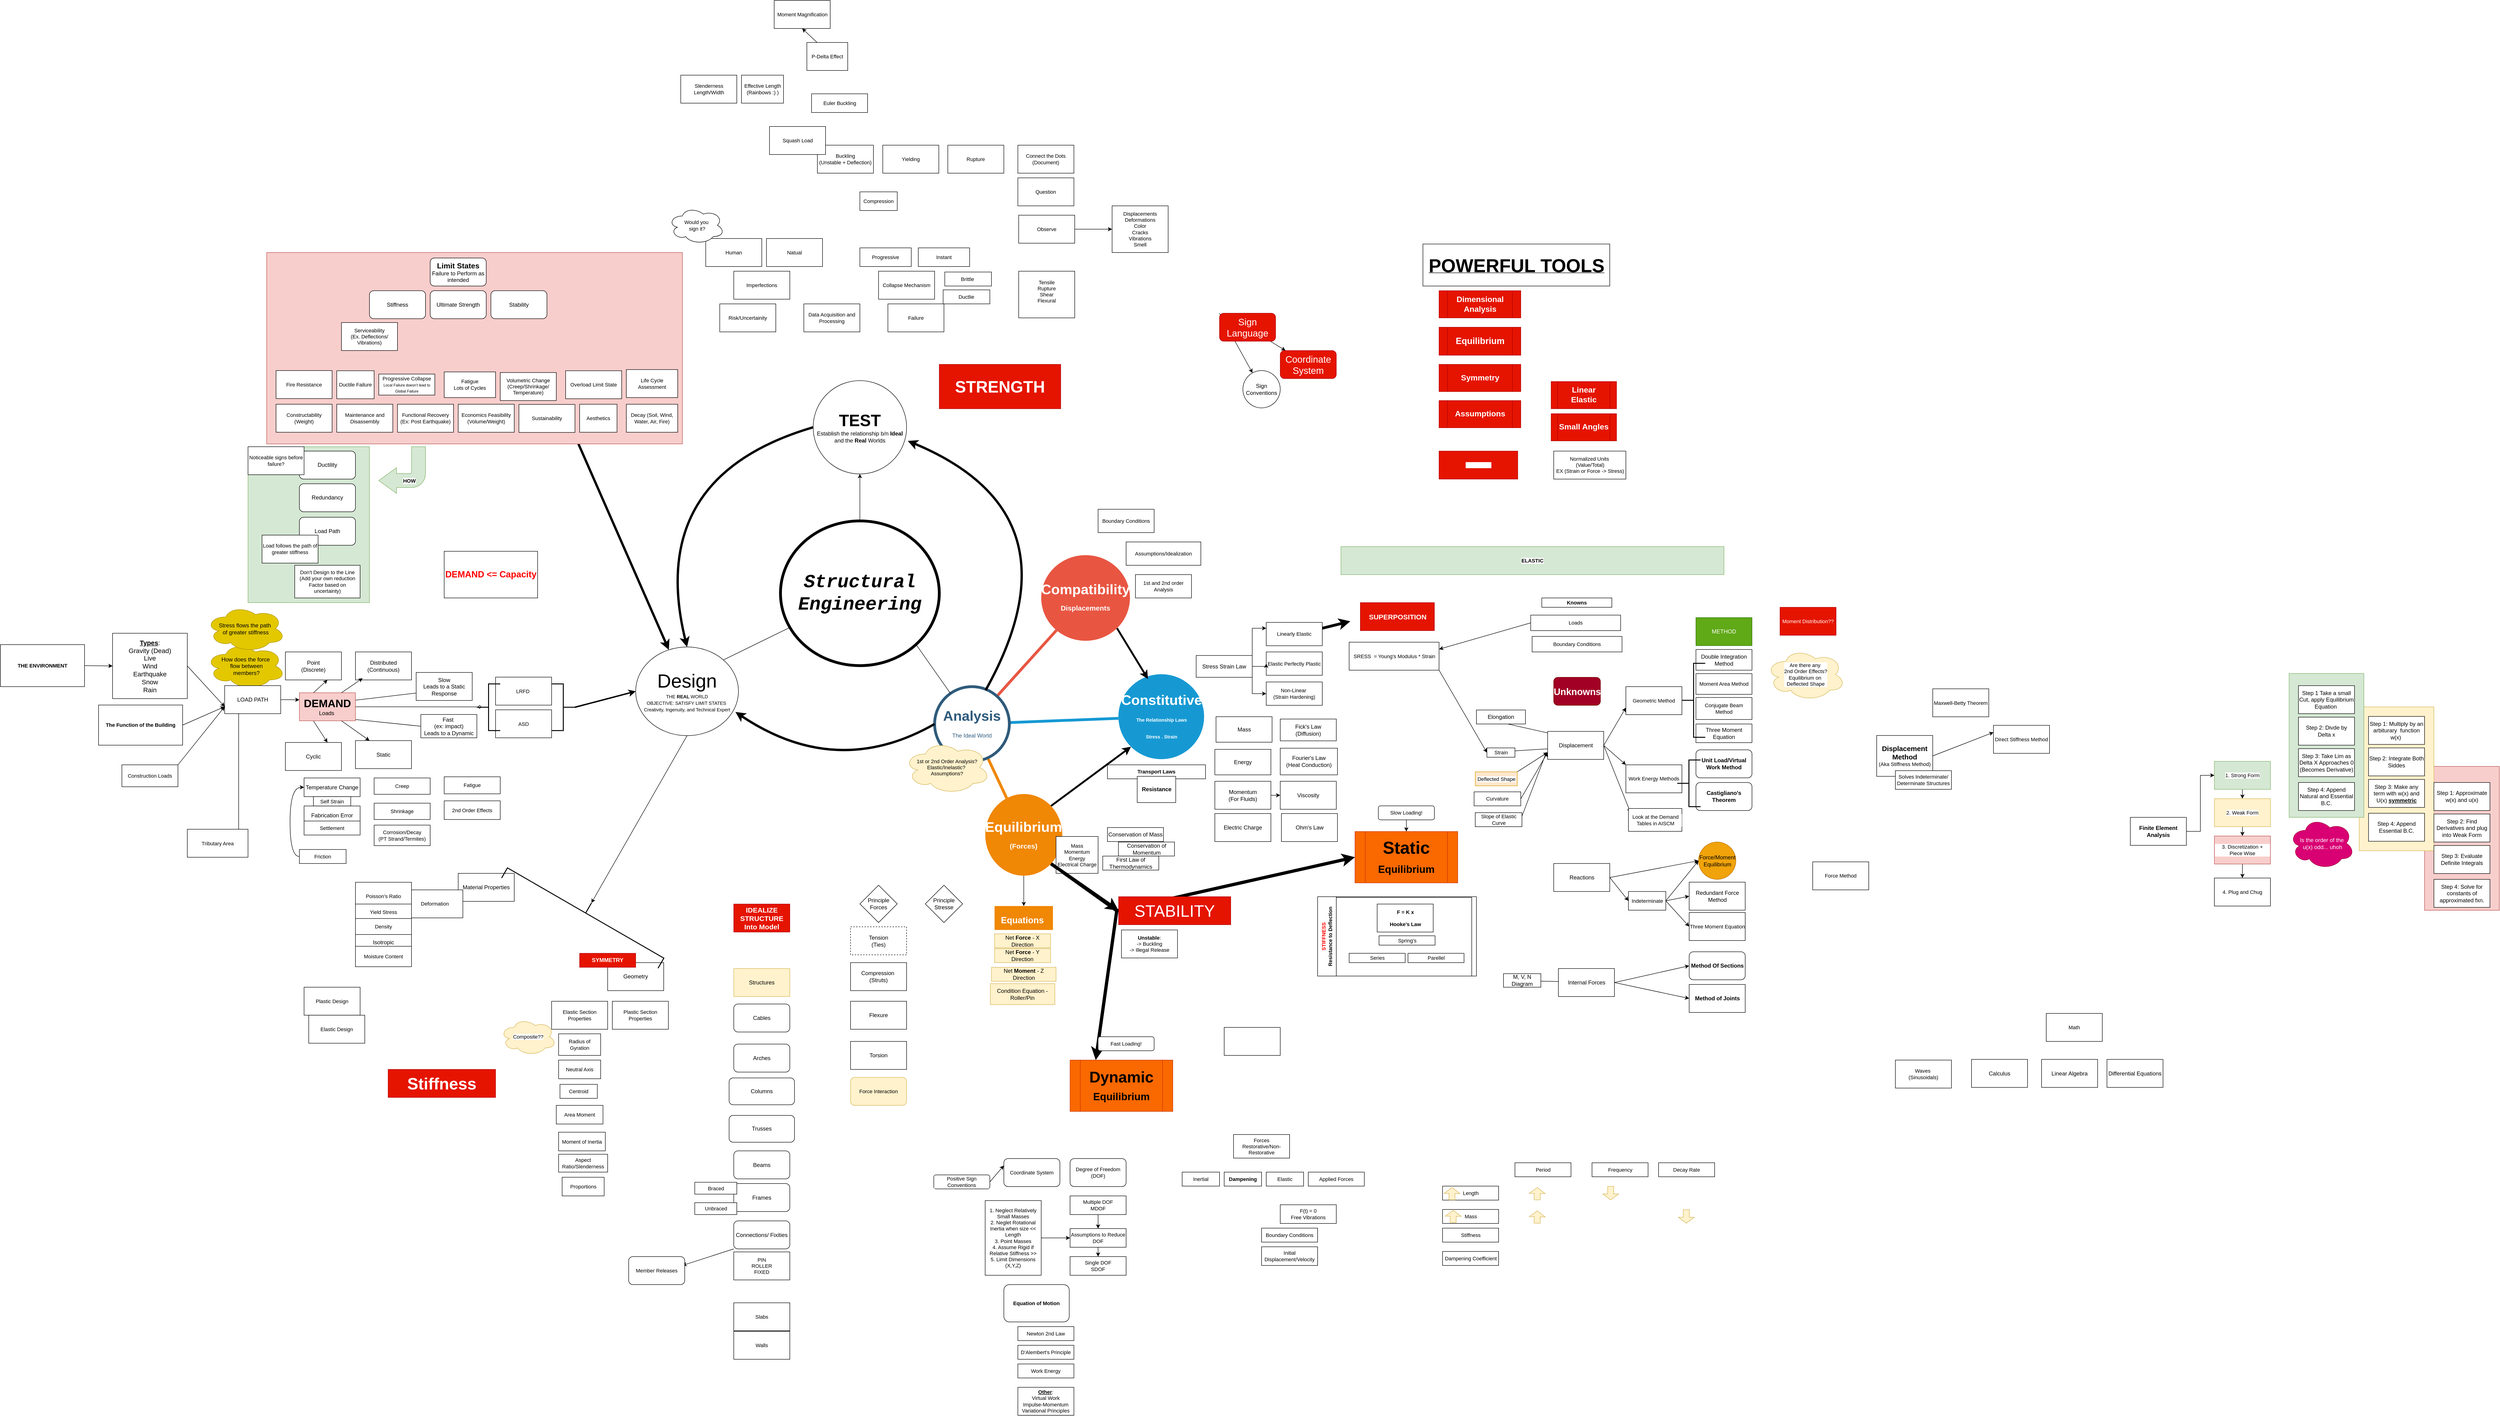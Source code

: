 <mxfile version="26.0.15">
  <diagram id="6a731a19-8d31-9384-78a2-239565b7b9f0" name="Page-1">
    <mxGraphModel dx="2492" dy="1614" grid="1" gridSize="10" guides="1" tooltips="1" connect="1" arrows="1" fold="1" page="1" pageScale="1" pageWidth="1169" pageHeight="827" background="none" math="0" shadow="0">
      <root>
        <mxCell id="0" />
        <mxCell id="1" parent="0" />
        <mxCell id="VQmzDQnIpMsTc2xFqu98-1606" value="" style="rounded=0;whiteSpace=wrap;html=1;fontFamily=Helvetica;fontSize=11;fontColor=default;labelBackgroundColor=default;" vertex="1" parent="1">
          <mxGeometry x="1970" y="1371.75" width="300" height="168.25" as="geometry" />
        </mxCell>
        <mxCell id="VQmzDQnIpMsTc2xFqu98-1532" value="" style="rounded=0;whiteSpace=wrap;html=1;fillColor=#f8cecc;strokeColor=#b85450;" vertex="1" parent="1">
          <mxGeometry x="4310" y="1090.87" width="160" height="308.25" as="geometry" />
        </mxCell>
        <mxCell id="VQmzDQnIpMsTc2xFqu98-1527" value="" style="rounded=0;whiteSpace=wrap;html=1;fillColor=#fff2cc;strokeColor=#d6b656;" vertex="1" parent="1">
          <mxGeometry x="4170" y="963.37" width="160" height="308.25" as="geometry" />
        </mxCell>
        <mxCell id="VQmzDQnIpMsTc2xFqu98-1526" value="" style="rounded=0;whiteSpace=wrap;html=1;fillColor=#d5e8d4;strokeColor=#82b366;" vertex="1" parent="1">
          <mxGeometry x="4020" y="891.75" width="160" height="308.25" as="geometry" />
        </mxCell>
        <mxCell id="IjxKF1HIO3rGTl3Ejmte-1588" value="" style="rounded=0;whiteSpace=wrap;html=1;fontFamily=Helvetica;fontSize=11;labelBackgroundColor=default;fillColor=#d5e8d4;strokeColor=#82b366;" parent="1" vertex="1">
          <mxGeometry x="-350" y="406" width="260" height="334" as="geometry" />
        </mxCell>
        <mxCell id="VQmzDQnIpMsTc2xFqu98-1591" style="edgeStyle=none;shape=connector;rounded=0;orthogonalLoop=1;jettySize=auto;html=1;exitX=0.75;exitY=1;exitDx=0;exitDy=0;strokeColor=default;align=center;verticalAlign=middle;fontFamily=Helvetica;fontSize=11;fontColor=default;labelBackgroundColor=default;endArrow=classic;strokeWidth=5;" edge="1" parent="1" source="IjxKF1HIO3rGTl3Ejmte-1587" target="tunzIx4tNhsC5PCZ-3-s-1566">
          <mxGeometry relative="1" as="geometry" />
        </mxCell>
        <mxCell id="IjxKF1HIO3rGTl3Ejmte-1587" value="" style="rounded=0;whiteSpace=wrap;html=1;fontFamily=Helvetica;fontSize=11;labelBackgroundColor=default;fillColor=#f8cecc;strokeColor=#b85450;" parent="1" vertex="1">
          <mxGeometry x="-310" y="-10" width="890" height="410" as="geometry" />
        </mxCell>
        <mxCell id="1350" value="Constitutive&lt;div&gt;&lt;font size=&quot;1&quot;&gt;The Relationship Laws&lt;/font&gt;&lt;/div&gt;&lt;div&gt;&lt;font size=&quot;1&quot;&gt;Stress . Strain&lt;/font&gt;&lt;/div&gt;" style="ellipse;whiteSpace=wrap;html=1;shadow=0;fontFamily=Helvetica;fontSize=30;fontColor=#FFFFFF;align=center;strokeWidth=3;fillColor=#1699D3;strokeColor=none;fontStyle=1" parent="1" vertex="1">
          <mxGeometry x="1513.5" y="893.37" width="183.5" height="182" as="geometry" />
        </mxCell>
        <mxCell id="1352" value="Compatibility&lt;div style=&quot;line-height: 110%;&quot;&gt;&lt;font style=&quot;font-size: 15px;&quot;&gt;Displacements&lt;/font&gt;&lt;/div&gt;" style="ellipse;whiteSpace=wrap;html=1;shadow=0;fontFamily=Helvetica;fontSize=30;fontColor=#FFFFFF;align=center;strokeWidth=3;fillColor=#E85642;strokeColor=none;fontStyle=1" parent="1" vertex="1">
          <mxGeometry x="1348.25" y="638.25" width="190" height="183.5" as="geometry" />
        </mxCell>
        <mxCell id="tunzIx4tNhsC5PCZ-3-s-1543" value="" style="edgeStyle=orthogonalEdgeStyle;rounded=0;orthogonalLoop=1;jettySize=auto;html=1;" parent="1" source="1355" target="tunzIx4tNhsC5PCZ-3-s-1542" edge="1">
          <mxGeometry relative="1" as="geometry" />
        </mxCell>
        <mxCell id="IjxKF1HIO3rGTl3Ejmte-1527" style="edgeStyle=none;shape=connector;rounded=0;orthogonalLoop=1;jettySize=auto;html=1;exitX=1;exitY=1;exitDx=0;exitDy=0;entryX=0.25;entryY=0;entryDx=0;entryDy=0;strokeColor=default;align=center;verticalAlign=middle;fontFamily=Helvetica;fontSize=11;fontColor=default;labelBackgroundColor=default;endArrow=classic;strokeWidth=7;" parent="1" source="1355" target="NpMVmpPeoFZolYydam3e-1569" edge="1">
          <mxGeometry relative="1" as="geometry">
            <Array as="points">
              <mxPoint x="1510" y="1400" />
            </Array>
          </mxGeometry>
        </mxCell>
        <mxCell id="IjxKF1HIO3rGTl3Ejmte-1528" style="edgeStyle=none;shape=connector;rounded=0;orthogonalLoop=1;jettySize=auto;html=1;entryX=0;entryY=0.5;entryDx=0;entryDy=0;strokeColor=default;align=center;verticalAlign=middle;fontFamily=Helvetica;fontSize=11;fontColor=default;labelBackgroundColor=default;endArrow=classic;strokeWidth=7;" parent="1" target="NpMVmpPeoFZolYydam3e-1545" edge="1">
          <mxGeometry relative="1" as="geometry">
            <Array as="points">
              <mxPoint x="1510" y="1400" />
            </Array>
            <mxPoint x="1510" y="1400" as="sourcePoint" />
          </mxGeometry>
        </mxCell>
        <mxCell id="VQmzDQnIpMsTc2xFqu98-1554" style="rounded=0;orthogonalLoop=1;jettySize=auto;html=1;exitX=1;exitY=0;exitDx=0;exitDy=0;entryX=0;entryY=1;entryDx=0;entryDy=0;strokeWidth=4;" edge="1" parent="1" source="1355" target="1350">
          <mxGeometry relative="1" as="geometry" />
        </mxCell>
        <mxCell id="1355" value="Equilibrium&lt;div&gt;&lt;font style=&quot;font-size: 15px;&quot;&gt;(Forces)&lt;/font&gt;&lt;/div&gt;" style="ellipse;whiteSpace=wrap;html=1;shadow=0;fontFamily=Helvetica;fontSize=30;fontColor=#FFFFFF;align=center;strokeWidth=3;fillColor=#F08705;strokeColor=none;fontStyle=1" parent="1" vertex="1">
          <mxGeometry x="1228.38" y="1150" width="165" height="175" as="geometry" />
        </mxCell>
        <mxCell id="1359" style="endArrow=none;strokeWidth=6;strokeColor=#1699D3;html=1;" parent="1" source="1515" target="1350" edge="1">
          <mxGeometry relative="1" as="geometry" />
        </mxCell>
        <mxCell id="1361" style="endArrow=none;strokeWidth=6;strokeColor=#E85642;html=1;" parent="1" source="1515" target="1352" edge="1">
          <mxGeometry relative="1" as="geometry" />
        </mxCell>
        <mxCell id="1365" value="" style="edgeStyle=none;endArrow=none;strokeWidth=6;strokeColor=#F08705;html=1;" parent="1" source="1515" target="1355" edge="1">
          <mxGeometry x="181" y="226.5" width="100" height="100" as="geometry">
            <mxPoint x="181" y="326.5" as="sourcePoint" />
            <mxPoint x="281" y="226.5" as="targetPoint" />
          </mxGeometry>
        </mxCell>
        <mxCell id="1515" value="Analysis&lt;div&gt;&lt;span style=&quot;font-weight: normal;&quot;&gt;&lt;font style=&quot;font-size: 12px;&quot;&gt;The Ideal World&lt;/font&gt;&lt;/span&gt;&lt;/div&gt;" style="ellipse;whiteSpace=wrap;html=1;shadow=0;fontFamily=Helvetica;fontSize=30;fontColor=#2F5B7C;align=center;strokeColor=#2F5B7C;strokeWidth=6;fillColor=#FFFFFF;fontStyle=1;gradientColor=none;" parent="1" vertex="1">
          <mxGeometry x="1120" y="920" width="160" height="160" as="geometry" />
        </mxCell>
        <mxCell id="tunzIx4tNhsC5PCZ-3-s-1542" value="&lt;font style=&quot;font-size: 19px;&quot;&gt;Equations&amp;nbsp;&lt;/font&gt;" style="whiteSpace=wrap;html=1;fontSize=30;fillColor=#F08705;strokeColor=none;fontColor=#FFFFFF;shadow=0;strokeWidth=3;fontStyle=1;" parent="1" vertex="1">
          <mxGeometry x="1248.37" y="1390" width="125" height="51.25" as="geometry" />
        </mxCell>
        <mxCell id="tunzIx4tNhsC5PCZ-3-s-1552" value="" style="rounded=0;orthogonalLoop=1;jettySize=auto;html=1;" parent="1" source="tunzIx4tNhsC5PCZ-3-s-1549" target="tunzIx4tNhsC5PCZ-3-s-1551" edge="1">
          <mxGeometry relative="1" as="geometry" />
        </mxCell>
        <mxCell id="tunzIx4tNhsC5PCZ-3-s-1553" style="rounded=0;orthogonalLoop=1;jettySize=auto;html=1;exitX=0;exitY=0;exitDx=0;exitDy=0;" parent="1" source="tunzIx4tNhsC5PCZ-3-s-1549" target="tunzIx4tNhsC5PCZ-3-s-1554" edge="1">
          <mxGeometry relative="1" as="geometry">
            <mxPoint x="1620" y="1007.5" as="targetPoint" />
          </mxGeometry>
        </mxCell>
        <mxCell id="tunzIx4tNhsC5PCZ-3-s-1549" value="Sign Language" style="rounded=1;whiteSpace=wrap;html=1;fillColor=#e51400;fontColor=#ffffff;strokeColor=#B20000;fontSize=20;" parent="1" vertex="1">
          <mxGeometry x="1730" y="120" width="120" height="60" as="geometry" />
        </mxCell>
        <mxCell id="tunzIx4tNhsC5PCZ-3-s-1551" value="Coordinate System" style="rounded=1;whiteSpace=wrap;html=1;fillColor=#e51400;fontColor=#ffffff;strokeColor=#B20000;fontSize=20;" parent="1" vertex="1">
          <mxGeometry x="1860" y="200" width="120" height="60" as="geometry" />
        </mxCell>
        <mxCell id="tunzIx4tNhsC5PCZ-3-s-1554" value="Sign Conventions" style="ellipse;whiteSpace=wrap;html=1;aspect=fixed;" parent="1" vertex="1">
          <mxGeometry x="1780" y="242.87" width="80" height="80" as="geometry" />
        </mxCell>
        <mxCell id="tunzIx4tNhsC5PCZ-3-s-1556" value="&lt;font style=&quot;font-size: 20px;&quot;&gt;Unknowns&lt;/font&gt;" style="rounded=1;whiteSpace=wrap;html=1;fontStyle=1;fillColor=#a20025;strokeColor=#6F0000;fontColor=#ffffff;" parent="1" vertex="1">
          <mxGeometry x="2445.5" y="900" width="100" height="60" as="geometry" />
        </mxCell>
        <mxCell id="tunzIx4tNhsC5PCZ-3-s-1558" value="Unit Load/Virtual Work Method" style="rounded=1;whiteSpace=wrap;html=1;fontStyle=1" parent="1" vertex="1">
          <mxGeometry x="2750" y="1055.37" width="120" height="60" as="geometry" />
        </mxCell>
        <mxCell id="tunzIx4tNhsC5PCZ-3-s-1560" value="Method Of Sections" style="rounded=1;whiteSpace=wrap;html=1;fontStyle=1" parent="1" vertex="1">
          <mxGeometry x="2735.5" y="1488" width="120" height="60" as="geometry" />
        </mxCell>
        <UserObject label="Method of Joints" link="https://docs.google.com/document/d/1qKMW7NeOgUAAiH5iQ20y56khjZ6Fsbpt2UJUhOpdK8c/edit?usp=sharing" linkTarget="_blank" id="tunzIx4tNhsC5PCZ-3-s-1561">
          <mxCell style="rounded=0;whiteSpace=wrap;html=1;fontStyle=1" parent="1" vertex="1">
            <mxGeometry x="2735.5" y="1558" width="120" height="60" as="geometry" />
          </mxCell>
        </UserObject>
        <mxCell id="IjxKF1HIO3rGTl3Ejmte-1515" style="rounded=0;orthogonalLoop=1;jettySize=auto;html=1;exitX=0.5;exitY=0;exitDx=0;exitDy=0;entryX=0.5;entryY=1;entryDx=0;entryDy=0;" parent="1" source="tunzIx4tNhsC5PCZ-3-s-1562" target="tunzIx4tNhsC5PCZ-3-s-1567" edge="1">
          <mxGeometry relative="1" as="geometry" />
        </mxCell>
        <mxCell id="tunzIx4tNhsC5PCZ-3-s-1562" value="&lt;font face=&quot;Courier New&quot; style=&quot;font-size: 40px;&quot;&gt;&lt;b style=&quot;&quot;&gt;&lt;i style=&quot;&quot;&gt;Structural Engineering&lt;/i&gt;&lt;/b&gt;&lt;/font&gt;" style="ellipse;whiteSpace=wrap;html=1;strokeWidth=6;" parent="1" vertex="1">
          <mxGeometry x="790" y="565" width="340" height="310" as="geometry" />
        </mxCell>
        <mxCell id="tunzIx4tNhsC5PCZ-3-s-1564" value="" style="endArrow=none;html=1;rounded=0;entryX=1;entryY=1;entryDx=0;entryDy=0;" parent="1" source="1515" target="tunzIx4tNhsC5PCZ-3-s-1562" edge="1">
          <mxGeometry width="50" height="50" relative="1" as="geometry">
            <mxPoint x="860" y="880" as="sourcePoint" />
            <mxPoint x="910" y="830" as="targetPoint" />
          </mxGeometry>
        </mxCell>
        <mxCell id="tunzIx4tNhsC5PCZ-3-s-1565" value="" style="endArrow=none;html=1;rounded=0;exitX=1;exitY=0;exitDx=0;exitDy=0;" parent="1" source="tunzIx4tNhsC5PCZ-3-s-1566" target="tunzIx4tNhsC5PCZ-3-s-1562" edge="1">
          <mxGeometry width="50" height="50" relative="1" as="geometry">
            <mxPoint x="650" y="960" as="sourcePoint" />
            <mxPoint x="1030" y="900" as="targetPoint" />
          </mxGeometry>
        </mxCell>
        <mxCell id="VQmzDQnIpMsTc2xFqu98-1589" style="edgeStyle=none;shape=connector;rounded=0;orthogonalLoop=1;jettySize=auto;html=1;exitX=0.5;exitY=1;exitDx=0;exitDy=0;strokeColor=default;align=center;verticalAlign=middle;fontFamily=Helvetica;fontSize=11;fontColor=default;labelBackgroundColor=default;endArrow=classic;" edge="1" parent="1" source="tunzIx4tNhsC5PCZ-3-s-1566" target="VQmzDQnIpMsTc2xFqu98-1652">
          <mxGeometry relative="1" as="geometry">
            <mxPoint x="330" y="1400" as="targetPoint" />
          </mxGeometry>
        </mxCell>
        <mxCell id="tunzIx4tNhsC5PCZ-3-s-1566" value="&lt;font style=&quot;font-size: 41px;&quot;&gt;Design&lt;/font&gt;&lt;div&gt;&lt;font size=&quot;1&quot; style=&quot;&quot;&gt;THE &lt;b&gt;REAL &lt;/b&gt;WORLD&lt;/font&gt;&lt;/div&gt;&lt;div&gt;&lt;font size=&quot;1&quot; style=&quot;&quot;&gt;OBJECTIVE: SATISFY LIMIT STATES&amp;nbsp;&lt;/font&gt;&lt;/div&gt;&lt;div&gt;&lt;font size=&quot;1&quot; style=&quot;&quot;&gt;Creativity, Ingenuity, and Technical Expert&lt;/font&gt;&lt;/div&gt;" style="ellipse;whiteSpace=wrap;html=1;" parent="1" vertex="1">
          <mxGeometry x="480" y="835" width="220" height="190" as="geometry" />
        </mxCell>
        <mxCell id="VQmzDQnIpMsTc2xFqu98-1597" style="edgeStyle=none;shape=connector;rounded=0;orthogonalLoop=1;jettySize=auto;html=1;exitX=0;exitY=0.5;exitDx=0;exitDy=0;entryX=0.5;entryY=0;entryDx=0;entryDy=0;strokeColor=default;align=center;verticalAlign=middle;fontFamily=Helvetica;fontSize=11;fontColor=default;labelBackgroundColor=default;endArrow=classic;curved=1;strokeWidth=5;" edge="1" parent="1" source="tunzIx4tNhsC5PCZ-3-s-1567" target="tunzIx4tNhsC5PCZ-3-s-1566">
          <mxGeometry relative="1" as="geometry">
            <Array as="points">
              <mxPoint x="500" y="470" />
            </Array>
          </mxGeometry>
        </mxCell>
        <mxCell id="tunzIx4tNhsC5PCZ-3-s-1567" value="&lt;b&gt;&lt;font style=&quot;font-size: 35px;&quot;&gt;TEST&lt;/font&gt;&lt;/b&gt;&lt;div&gt;&lt;font&gt;Establish the relationship b/n &lt;b&gt;Ideal &lt;/b&gt;and the &lt;b&gt;Real &lt;/b&gt;Worlds&lt;/font&gt;&lt;/div&gt;" style="ellipse;whiteSpace=wrap;html=1;" parent="1" vertex="1">
          <mxGeometry x="860" y="264.37" width="200" height="200" as="geometry" />
        </mxCell>
        <mxCell id="tunzIx4tNhsC5PCZ-3-s-1583" value="METHOD" style="rounded=0;whiteSpace=wrap;html=1;fillColor=#60a917;fontColor=#ffffff;strokeColor=#2D7600;" parent="1" vertex="1">
          <mxGeometry x="2750" y="772.13" width="120" height="60" as="geometry" />
        </mxCell>
        <mxCell id="hRcAGuIF9GtKOeHrfG8j-1515" value="Geometry" style="whiteSpace=wrap;html=1;" parent="1" vertex="1">
          <mxGeometry x="420" y="1511.25" width="120" height="60" as="geometry" />
        </mxCell>
        <mxCell id="hRcAGuIF9GtKOeHrfG8j-1516" value="Material Properties" style="whiteSpace=wrap;html=1;" parent="1" vertex="1">
          <mxGeometry x="100" y="1320" width="120" height="60" as="geometry" />
        </mxCell>
        <mxCell id="NpMVmpPeoFZolYydam3e-1530" style="edgeStyle=none;shape=connector;rounded=0;orthogonalLoop=1;jettySize=auto;html=1;exitX=0.25;exitY=0;exitDx=0;exitDy=0;entryX=0.75;entryY=1;entryDx=0;entryDy=0;strokeColor=default;align=center;verticalAlign=middle;fontFamily=Helvetica;fontSize=11;fontColor=default;labelBackgroundColor=default;endArrow=classic;" parent="1" source="hRcAGuIF9GtKOeHrfG8j-1517" target="NpMVmpPeoFZolYydam3e-1528" edge="1">
          <mxGeometry relative="1" as="geometry" />
        </mxCell>
        <mxCell id="NpMVmpPeoFZolYydam3e-1532" style="edgeStyle=none;shape=connector;rounded=0;orthogonalLoop=1;jettySize=auto;html=1;exitX=0.75;exitY=1;exitDx=0;exitDy=0;entryX=0.25;entryY=0;entryDx=0;entryDy=0;strokeColor=default;align=center;verticalAlign=middle;fontFamily=Helvetica;fontSize=11;fontColor=default;labelBackgroundColor=default;endArrow=classic;" parent="1" source="hRcAGuIF9GtKOeHrfG8j-1517" target="hRcAGuIF9GtKOeHrfG8j-1519" edge="1">
          <mxGeometry relative="1" as="geometry" />
        </mxCell>
        <mxCell id="NpMVmpPeoFZolYydam3e-1533" style="edgeStyle=none;shape=connector;rounded=0;orthogonalLoop=1;jettySize=auto;html=1;exitX=0.25;exitY=1;exitDx=0;exitDy=0;entryX=0.75;entryY=0;entryDx=0;entryDy=0;strokeColor=default;align=center;verticalAlign=middle;fontFamily=Helvetica;fontSize=11;fontColor=default;labelBackgroundColor=default;endArrow=classic;" parent="1" source="hRcAGuIF9GtKOeHrfG8j-1517" target="hRcAGuIF9GtKOeHrfG8j-1518" edge="1">
          <mxGeometry relative="1" as="geometry" />
        </mxCell>
        <mxCell id="NpMVmpPeoFZolYydam3e-1598" style="edgeStyle=none;shape=connector;rounded=0;orthogonalLoop=1;jettySize=auto;html=1;exitX=0;exitY=0.5;exitDx=0;exitDy=0;entryX=1;entryY=0.5;entryDx=0;entryDy=0;strokeColor=default;align=center;verticalAlign=middle;fontFamily=Helvetica;fontSize=11;fontColor=default;labelBackgroundColor=default;endArrow=classic;" parent="1" source="hRcAGuIF9GtKOeHrfG8j-1517" target="NpMVmpPeoFZolYydam3e-1596" edge="1">
          <mxGeometry relative="1" as="geometry" />
        </mxCell>
        <mxCell id="NpMVmpPeoFZolYydam3e-1599" style="edgeStyle=none;shape=connector;rounded=0;orthogonalLoop=1;jettySize=auto;html=1;exitX=0;exitY=0.75;exitDx=0;exitDy=0;entryX=1;entryY=0.75;entryDx=0;entryDy=0;strokeColor=default;align=center;verticalAlign=middle;fontFamily=Helvetica;fontSize=11;fontColor=default;labelBackgroundColor=default;endArrow=classic;" parent="1" source="hRcAGuIF9GtKOeHrfG8j-1517" target="NpMVmpPeoFZolYydam3e-1597" edge="1">
          <mxGeometry relative="1" as="geometry" />
        </mxCell>
        <mxCell id="VQmzDQnIpMsTc2xFqu98-1582" style="edgeStyle=none;shape=connector;rounded=0;orthogonalLoop=1;jettySize=auto;html=1;exitX=1;exitY=0.5;exitDx=0;exitDy=0;strokeColor=default;align=center;verticalAlign=middle;fontFamily=Helvetica;fontSize=11;fontColor=default;labelBackgroundColor=default;endArrow=diamond;endFill=0;" edge="1" parent="1" source="hRcAGuIF9GtKOeHrfG8j-1517">
          <mxGeometry relative="1" as="geometry">
            <mxPoint x="150.0" y="963.454" as="targetPoint" />
          </mxGeometry>
        </mxCell>
        <mxCell id="hRcAGuIF9GtKOeHrfG8j-1517" value="&lt;b&gt;&lt;font style=&quot;font-size: 23px;&quot;&gt;DEMAND&lt;/font&gt;&lt;/b&gt;&lt;div&gt;Loads&lt;b&gt;&amp;nbsp;&lt;/b&gt;&lt;/div&gt;" style="whiteSpace=wrap;html=1;fillColor=#f8cecc;strokeColor=#b85450;" parent="1" vertex="1">
          <mxGeometry x="-240" y="933.13" width="120" height="60" as="geometry" />
        </mxCell>
        <mxCell id="hRcAGuIF9GtKOeHrfG8j-1518" value="Cyclic" style="whiteSpace=wrap;html=1;" parent="1" vertex="1">
          <mxGeometry x="-270" y="1039.63" width="120" height="60" as="geometry" />
        </mxCell>
        <mxCell id="hRcAGuIF9GtKOeHrfG8j-1519" value="Static" style="whiteSpace=wrap;html=1;" parent="1" vertex="1">
          <mxGeometry x="-120" y="1035.63" width="120" height="60" as="geometry" />
        </mxCell>
        <mxCell id="hRcAGuIF9GtKOeHrfG8j-1524" value="Tension&lt;div&gt;(Ties)&lt;/div&gt;" style="whiteSpace=wrap;html=1;dashed=1;" parent="1" vertex="1">
          <mxGeometry x="940" y="1434.5" width="120" height="60" as="geometry" />
        </mxCell>
        <mxCell id="hRcAGuIF9GtKOeHrfG8j-1525" value="Compression&amp;nbsp;&lt;div&gt;(Struts)&lt;/div&gt;" style="whiteSpace=wrap;html=1;" parent="1" vertex="1">
          <mxGeometry x="940" y="1511.25" width="120" height="60" as="geometry" />
        </mxCell>
        <mxCell id="hRcAGuIF9GtKOeHrfG8j-1526" value="Flexure" style="whiteSpace=wrap;html=1;" parent="1" vertex="1">
          <mxGeometry x="940" y="1594" width="120" height="60" as="geometry" />
        </mxCell>
        <mxCell id="hRcAGuIF9GtKOeHrfG8j-1527" value="Torsion" style="whiteSpace=wrap;html=1;" parent="1" vertex="1">
          <mxGeometry x="940" y="1680" width="120" height="60" as="geometry" />
        </mxCell>
        <mxCell id="hRcAGuIF9GtKOeHrfG8j-1528" value="Structures" style="whiteSpace=wrap;html=1;fillColor=#fff2cc;strokeColor=#d6b656;" parent="1" vertex="1">
          <mxGeometry x="690" y="1523.88" width="120" height="60" as="geometry" />
        </mxCell>
        <mxCell id="hRcAGuIF9GtKOeHrfG8j-1529" value="Cables" style="rounded=1;whiteSpace=wrap;html=1;" parent="1" vertex="1">
          <mxGeometry x="690" y="1599.88" width="120" height="60" as="geometry" />
        </mxCell>
        <mxCell id="hRcAGuIF9GtKOeHrfG8j-1531" value="Beams" style="rounded=1;whiteSpace=wrap;html=1;" parent="1" vertex="1">
          <mxGeometry x="690" y="1914.51" width="120" height="60" as="geometry" />
        </mxCell>
        <mxCell id="hRcAGuIF9GtKOeHrfG8j-1532" value="Frames" style="rounded=1;whiteSpace=wrap;html=1;" parent="1" vertex="1">
          <mxGeometry x="690" y="1984.51" width="120" height="60" as="geometry" />
        </mxCell>
        <mxCell id="hRcAGuIF9GtKOeHrfG8j-1533" value="Trusses" style="rounded=1;whiteSpace=wrap;html=1;" parent="1" vertex="1">
          <mxGeometry x="680" y="1838.51" width="140" height="57.5" as="geometry" />
        </mxCell>
        <mxCell id="VQmzDQnIpMsTc2xFqu98-1599" style="edgeStyle=none;shape=connector;rounded=0;orthogonalLoop=1;jettySize=auto;html=1;exitX=0;exitY=1;exitDx=0;exitDy=0;strokeColor=default;align=center;verticalAlign=middle;fontFamily=Helvetica;fontSize=11;fontColor=default;labelBackgroundColor=default;endArrow=classic;" edge="1" parent="1" source="hRcAGuIF9GtKOeHrfG8j-1535">
          <mxGeometry relative="1" as="geometry">
            <mxPoint x="580" y="2160.0" as="targetPoint" />
          </mxGeometry>
        </mxCell>
        <mxCell id="hRcAGuIF9GtKOeHrfG8j-1535" value="Connections/ Fixities" style="rounded=1;whiteSpace=wrap;html=1;" parent="1" vertex="1">
          <mxGeometry x="690" y="2064.51" width="120" height="60" as="geometry" />
        </mxCell>
        <mxCell id="hRcAGuIF9GtKOeHrfG8j-1536" value="Principle Forces" style="rhombus;whiteSpace=wrap;html=1;" parent="1" vertex="1">
          <mxGeometry x="960" y="1345.37" width="80" height="80" as="geometry" />
        </mxCell>
        <mxCell id="hRcAGuIF9GtKOeHrfG8j-1538" value="How does the force&lt;div&gt;&amp;nbsp;flow between&lt;/div&gt;&lt;div&gt;&amp;nbsp;members?&lt;/div&gt;" style="ellipse;shape=cloud;whiteSpace=wrap;html=1;fillColor=#e3c800;fontColor=#000000;strokeColor=#B09500;" parent="1" vertex="1">
          <mxGeometry x="-440" y="825.63" width="170" height="100" as="geometry" />
        </mxCell>
        <mxCell id="hRcAGuIF9GtKOeHrfG8j-1546" value="Stiffness" style="rounded=0;whiteSpace=wrap;html=1;fillColor=#e51400;strokeColor=#B20000;fontSize=35;fontStyle=1;fontColor=#ffffff;" parent="1" vertex="1">
          <mxGeometry x="-50" y="1740.0" width="230" height="60" as="geometry" />
        </mxCell>
        <mxCell id="hRcAGuIF9GtKOeHrfG8j-1547" value="Ultimate Strength" style="rounded=1;whiteSpace=wrap;html=1;" parent="1" vertex="1">
          <mxGeometry x="40" y="71.75" width="120" height="60" as="geometry" />
        </mxCell>
        <mxCell id="hRcAGuIF9GtKOeHrfG8j-1548" value="Ductility" style="rounded=1;whiteSpace=wrap;html=1;" parent="1" vertex="1">
          <mxGeometry x="-240" y="415.37" width="120" height="60" as="geometry" />
        </mxCell>
        <mxCell id="hRcAGuIF9GtKOeHrfG8j-1549" value="Redundancy" style="rounded=1;whiteSpace=wrap;html=1;" parent="1" vertex="1">
          <mxGeometry x="-240" y="485.37" width="120" height="60" as="geometry" />
        </mxCell>
        <mxCell id="hRcAGuIF9GtKOeHrfG8j-1550" value="&lt;b&gt;&lt;font style=&quot;font-size: 16px;&quot;&gt;Limit States&lt;/font&gt;&lt;/b&gt;&lt;div&gt;Failure to Perform as intended&lt;/div&gt;" style="rounded=1;whiteSpace=wrap;html=1;" parent="1" vertex="1">
          <mxGeometry x="40" y="1.75" width="120" height="60" as="geometry" />
        </mxCell>
        <mxCell id="VQmzDQnIpMsTc2xFqu98-1651" style="edgeStyle=none;shape=connector;rounded=0;orthogonalLoop=1;jettySize=auto;html=1;exitX=1;exitY=0.5;exitDx=0;exitDy=0;entryX=0;entryY=0.25;entryDx=0;entryDy=0;strokeColor=default;align=center;verticalAlign=middle;fontFamily=Helvetica;fontSize=11;fontColor=default;labelBackgroundColor=default;endArrow=classic;" edge="1" parent="1" source="hRcAGuIF9GtKOeHrfG8j-1551" target="hRcAGuIF9GtKOeHrfG8j-1517">
          <mxGeometry relative="1" as="geometry" />
        </mxCell>
        <mxCell id="VQmzDQnIpMsTc2xFqu98-1663" style="edgeStyle=none;shape=connector;rounded=0;orthogonalLoop=1;jettySize=auto;html=1;exitX=0.25;exitY=1;exitDx=0;exitDy=0;strokeColor=default;align=center;verticalAlign=middle;fontFamily=Helvetica;fontSize=11;fontColor=default;labelBackgroundColor=default;endArrow=classic;" edge="1" parent="1" source="hRcAGuIF9GtKOeHrfG8j-1551">
          <mxGeometry relative="1" as="geometry">
            <mxPoint x="-370" y="1240" as="targetPoint" />
          </mxGeometry>
        </mxCell>
        <mxCell id="hRcAGuIF9GtKOeHrfG8j-1551" value="LOAD PATH" style="rounded=0;whiteSpace=wrap;html=1;" parent="1" vertex="1">
          <mxGeometry x="-400" y="917.87" width="120" height="60" as="geometry" />
        </mxCell>
        <mxCell id="hRcAGuIF9GtKOeHrfG8j-1561" value="Isotropic" style="rounded=0;whiteSpace=wrap;html=1;" parent="1" vertex="1">
          <mxGeometry x="-120" y="1445.74" width="120" height="44.26" as="geometry" />
        </mxCell>
        <mxCell id="VQmzDQnIpMsTc2xFqu98-1533" style="edgeStyle=orthogonalEdgeStyle;rounded=0;orthogonalLoop=1;jettySize=auto;html=1;exitX=1;exitY=0.5;exitDx=0;exitDy=0;entryX=0;entryY=0.5;entryDx=0;entryDy=0;" edge="1" parent="1" source="NpMVmpPeoFZolYydam3e-1515" target="NpMVmpPeoFZolYydam3e-1525">
          <mxGeometry relative="1" as="geometry" />
        </mxCell>
        <mxCell id="NpMVmpPeoFZolYydam3e-1515" value="Finite Element Analysis" style="whiteSpace=wrap;html=1;fontStyle=1" parent="1" vertex="1">
          <mxGeometry x="3680" y="1200" width="120" height="60" as="geometry" />
        </mxCell>
        <mxCell id="NpMVmpPeoFZolYydam3e-1521" style="rounded=0;orthogonalLoop=1;jettySize=auto;html=1;exitX=1;exitY=0.5;exitDx=0;exitDy=0;entryX=0;entryY=0.5;entryDx=0;entryDy=0;" parent="1" source="NpMVmpPeoFZolYydam3e-1516" target="NpMVmpPeoFZolYydam3e-1520" edge="1">
          <mxGeometry relative="1" as="geometry" />
        </mxCell>
        <mxCell id="NpMVmpPeoFZolYydam3e-1523" style="edgeStyle=none;shape=connector;rounded=0;orthogonalLoop=1;jettySize=auto;html=1;exitX=1;exitY=0.5;exitDx=0;exitDy=0;entryX=0;entryY=0.5;entryDx=0;entryDy=0;strokeColor=default;align=center;verticalAlign=middle;fontFamily=Helvetica;fontSize=11;fontColor=default;labelBackgroundColor=default;endArrow=classic;" parent="1" source="NpMVmpPeoFZolYydam3e-1516" target="NpMVmpPeoFZolYydam3e-1522" edge="1">
          <mxGeometry relative="1" as="geometry" />
        </mxCell>
        <mxCell id="NpMVmpPeoFZolYydam3e-1552" style="rounded=0;orthogonalLoop=1;jettySize=auto;html=1;exitX=1;exitY=0.5;exitDx=0;exitDy=0;entryX=0;entryY=0.75;entryDx=0;entryDy=0;" parent="1" source="NpMVmpPeoFZolYydam3e-1516" target="VQmzDQnIpMsTc2xFqu98-1565" edge="1">
          <mxGeometry relative="1" as="geometry" />
        </mxCell>
        <mxCell id="VQmzDQnIpMsTc2xFqu98-1567" style="edgeStyle=none;shape=connector;rounded=0;orthogonalLoop=1;jettySize=auto;html=1;exitX=1;exitY=0.5;exitDx=0;exitDy=0;entryX=0;entryY=0;entryDx=0;entryDy=0;strokeColor=default;align=center;verticalAlign=middle;fontFamily=Helvetica;fontSize=11;fontColor=default;labelBackgroundColor=default;endArrow=classic;" edge="1" parent="1" source="NpMVmpPeoFZolYydam3e-1516" target="VQmzDQnIpMsTc2xFqu98-1566">
          <mxGeometry relative="1" as="geometry" />
        </mxCell>
        <mxCell id="VQmzDQnIpMsTc2xFqu98-1572" style="edgeStyle=none;shape=connector;rounded=0;orthogonalLoop=1;jettySize=auto;html=1;exitX=1;exitY=0.5;exitDx=0;exitDy=0;strokeColor=default;align=center;verticalAlign=middle;fontFamily=Helvetica;fontSize=11;fontColor=default;labelBackgroundColor=default;endArrow=classic;" edge="1" parent="1" source="NpMVmpPeoFZolYydam3e-1516">
          <mxGeometry relative="1" as="geometry">
            <mxPoint x="2610" y="1190.0" as="targetPoint" />
          </mxGeometry>
        </mxCell>
        <mxCell id="NpMVmpPeoFZolYydam3e-1516" value="Displacement" style="whiteSpace=wrap;html=1;" parent="1" vertex="1">
          <mxGeometry x="2432.5" y="1015.87" width="120" height="60" as="geometry" />
        </mxCell>
        <mxCell id="NpMVmpPeoFZolYydam3e-1556" style="edgeStyle=none;shape=connector;rounded=0;orthogonalLoop=1;jettySize=auto;html=1;exitX=1;exitY=0.5;exitDx=0;exitDy=0;entryX=0;entryY=0.5;entryDx=0;entryDy=0;strokeColor=default;align=center;verticalAlign=middle;fontFamily=Helvetica;fontSize=11;fontColor=default;labelBackgroundColor=default;endArrow=classic;" parent="1" source="NpMVmpPeoFZolYydam3e-1517" target="NpMVmpPeoFZolYydam3e-1555" edge="1">
          <mxGeometry relative="1" as="geometry" />
        </mxCell>
        <mxCell id="IjxKF1HIO3rGTl3Ejmte-1537" style="edgeStyle=none;shape=connector;rounded=0;orthogonalLoop=1;jettySize=auto;html=1;exitX=1;exitY=0.5;exitDx=0;exitDy=0;entryX=0;entryY=0.5;entryDx=0;entryDy=0;strokeColor=default;align=center;verticalAlign=middle;fontFamily=Helvetica;fontSize=11;fontColor=default;labelBackgroundColor=default;endArrow=classic;" parent="1" source="NpMVmpPeoFZolYydam3e-1517" target="NpMVmpPeoFZolYydam3e-1543" edge="1">
          <mxGeometry relative="1" as="geometry" />
        </mxCell>
        <mxCell id="NpMVmpPeoFZolYydam3e-1517" value="Reactions" style="whiteSpace=wrap;html=1;" parent="1" vertex="1">
          <mxGeometry x="2445.5" y="1298.87" width="120" height="60" as="geometry" />
        </mxCell>
        <mxCell id="NpMVmpPeoFZolYydam3e-1524" style="edgeStyle=none;shape=connector;rounded=0;orthogonalLoop=1;jettySize=auto;html=1;exitX=1;exitY=0.5;exitDx=0;exitDy=0;entryX=0;entryY=0.5;entryDx=0;entryDy=0;strokeColor=default;align=center;verticalAlign=middle;fontFamily=Helvetica;fontSize=11;fontColor=default;labelBackgroundColor=default;endArrow=classic;" parent="1" source="NpMVmpPeoFZolYydam3e-1518" target="NpMVmpPeoFZolYydam3e-1519" edge="1">
          <mxGeometry relative="1" as="geometry" />
        </mxCell>
        <mxCell id="NpMVmpPeoFZolYydam3e-1538" style="edgeStyle=none;shape=connector;rounded=0;orthogonalLoop=1;jettySize=auto;html=1;exitX=1;exitY=0.5;exitDx=0;exitDy=0;entryX=0;entryY=0.5;entryDx=0;entryDy=0;strokeColor=default;align=center;verticalAlign=middle;fontFamily=Helvetica;fontSize=11;fontColor=default;labelBackgroundColor=default;endArrow=classic;" parent="1" source="NpMVmpPeoFZolYydam3e-1518" target="tunzIx4tNhsC5PCZ-3-s-1560" edge="1">
          <mxGeometry relative="1" as="geometry" />
        </mxCell>
        <mxCell id="NpMVmpPeoFZolYydam3e-1539" style="edgeStyle=none;shape=connector;rounded=0;orthogonalLoop=1;jettySize=auto;html=1;exitX=1;exitY=0.5;exitDx=0;exitDy=0;entryX=0;entryY=0.5;entryDx=0;entryDy=0;strokeColor=default;align=center;verticalAlign=middle;fontFamily=Helvetica;fontSize=11;fontColor=default;labelBackgroundColor=default;endArrow=classic;" parent="1" source="NpMVmpPeoFZolYydam3e-1518" target="tunzIx4tNhsC5PCZ-3-s-1561" edge="1">
          <mxGeometry relative="1" as="geometry" />
        </mxCell>
        <mxCell id="NpMVmpPeoFZolYydam3e-1518" value="Internal Forces" style="whiteSpace=wrap;html=1;" parent="1" vertex="1">
          <mxGeometry x="2455.5" y="1523.88" width="120" height="60" as="geometry" />
        </mxCell>
        <mxCell id="NpMVmpPeoFZolYydam3e-1519" value="M, V, N Diagram" style="whiteSpace=wrap;html=1;" parent="1" vertex="1">
          <mxGeometry x="2338" y="1534.88" width="80" height="29" as="geometry" />
        </mxCell>
        <mxCell id="NpMVmpPeoFZolYydam3e-1520" value="Elongation" style="whiteSpace=wrap;html=1;" parent="1" vertex="1">
          <mxGeometry x="2280" y="970" width="105" height="30" as="geometry" />
        </mxCell>
        <mxCell id="NpMVmpPeoFZolYydam3e-1522" value="Strain" style="whiteSpace=wrap;html=1;fontFamily=Helvetica;fontSize=11;fontColor=default;labelBackgroundColor=default;" parent="1" vertex="1">
          <mxGeometry x="2302.5" y="1051.25" width="60" height="20" as="geometry" />
        </mxCell>
        <mxCell id="VQmzDQnIpMsTc2xFqu98-1534" style="edgeStyle=orthogonalEdgeStyle;rounded=0;orthogonalLoop=1;jettySize=auto;html=1;exitX=0.5;exitY=1;exitDx=0;exitDy=0;entryX=0.5;entryY=0;entryDx=0;entryDy=0;" edge="1" parent="1" source="NpMVmpPeoFZolYydam3e-1525" target="NpMVmpPeoFZolYydam3e-1526">
          <mxGeometry relative="1" as="geometry" />
        </mxCell>
        <mxCell id="NpMVmpPeoFZolYydam3e-1525" value="1. Strong Form" style="whiteSpace=wrap;html=1;fontFamily=Helvetica;fontSize=11;labelBackgroundColor=default;fillColor=#d5e8d4;strokeColor=#82b366;" parent="1" vertex="1">
          <mxGeometry x="3860" y="1080" width="120" height="60" as="geometry" />
        </mxCell>
        <mxCell id="VQmzDQnIpMsTc2xFqu98-1535" style="edgeStyle=orthogonalEdgeStyle;rounded=0;orthogonalLoop=1;jettySize=auto;html=1;exitX=0.5;exitY=1;exitDx=0;exitDy=0;entryX=0.5;entryY=0;entryDx=0;entryDy=0;" edge="1" parent="1" source="NpMVmpPeoFZolYydam3e-1526" target="NpMVmpPeoFZolYydam3e-1527">
          <mxGeometry relative="1" as="geometry" />
        </mxCell>
        <mxCell id="NpMVmpPeoFZolYydam3e-1526" value="2. Weak Form" style="whiteSpace=wrap;html=1;fontFamily=Helvetica;fontSize=11;labelBackgroundColor=default;fillColor=#fff2cc;strokeColor=#d6b656;" parent="1" vertex="1">
          <mxGeometry x="3860" y="1160" width="120" height="60" as="geometry" />
        </mxCell>
        <mxCell id="VQmzDQnIpMsTc2xFqu98-1536" style="edgeStyle=orthogonalEdgeStyle;rounded=0;orthogonalLoop=1;jettySize=auto;html=1;exitX=0.5;exitY=1;exitDx=0;exitDy=0;entryX=0.5;entryY=0;entryDx=0;entryDy=0;" edge="1" parent="1" source="NpMVmpPeoFZolYydam3e-1527" target="NpMVmpPeoFZolYydam3e-1534">
          <mxGeometry relative="1" as="geometry" />
        </mxCell>
        <mxCell id="NpMVmpPeoFZolYydam3e-1527" value="3. Discretization + Piece Wise" style="whiteSpace=wrap;html=1;fontFamily=Helvetica;fontSize=11;labelBackgroundColor=default;fillColor=#f8cecc;strokeColor=#b85450;" parent="1" vertex="1">
          <mxGeometry x="3860" y="1240" width="120" height="60" as="geometry" />
        </mxCell>
        <mxCell id="NpMVmpPeoFZolYydam3e-1528" value="Point&lt;div&gt;(Discrete)&lt;/div&gt;" style="whiteSpace=wrap;html=1;" parent="1" vertex="1">
          <mxGeometry x="-270" y="845.63" width="120" height="60" as="geometry" />
        </mxCell>
        <mxCell id="NpMVmpPeoFZolYydam3e-1529" value="Distributed&lt;div&gt;(Continuous)&lt;/div&gt;" style="whiteSpace=wrap;html=1;" parent="1" vertex="1">
          <mxGeometry x="-120" y="845.63" width="120" height="60" as="geometry" />
        </mxCell>
        <mxCell id="NpMVmpPeoFZolYydam3e-1531" style="edgeStyle=none;shape=connector;rounded=0;orthogonalLoop=1;jettySize=auto;html=1;exitX=0.75;exitY=0;exitDx=0;exitDy=0;entryX=0.129;entryY=0.94;entryDx=0;entryDy=0;entryPerimeter=0;strokeColor=default;align=center;verticalAlign=middle;fontFamily=Helvetica;fontSize=11;fontColor=default;labelBackgroundColor=default;endArrow=classic;" parent="1" source="hRcAGuIF9GtKOeHrfG8j-1517" target="NpMVmpPeoFZolYydam3e-1529" edge="1">
          <mxGeometry relative="1" as="geometry" />
        </mxCell>
        <mxCell id="NpMVmpPeoFZolYydam3e-1534" value="4. Plug and Chug" style="whiteSpace=wrap;html=1;fontFamily=Helvetica;fontSize=11;fontColor=default;labelBackgroundColor=default;" parent="1" vertex="1">
          <mxGeometry x="3860" y="1330" width="120" height="60" as="geometry" />
        </mxCell>
        <mxCell id="NpMVmpPeoFZolYydam3e-1543" value="Force/Moment Equilibrium" style="ellipse;whiteSpace=wrap;html=1;fillColor=#f0a30a;fontColor=#000000;strokeColor=#BD7000;" parent="1" vertex="1">
          <mxGeometry x="2755.5" y="1252.87" width="80" height="80" as="geometry" />
        </mxCell>
        <mxCell id="NpMVmpPeoFZolYydam3e-1544" value="Redundant Force Method" style="whiteSpace=wrap;html=1;" parent="1" vertex="1">
          <mxGeometry x="2735.5" y="1338.87" width="120" height="60" as="geometry" />
        </mxCell>
        <UserObject label="&lt;div&gt;&lt;b&gt;&lt;font style=&quot;font-size: 37px;&quot;&gt;Static&lt;/font&gt;&lt;font style=&quot;font-size: 22px;&quot;&gt; Equilibrium&lt;/font&gt;&lt;/b&gt;&lt;/div&gt;" link="https://docs.google.com/document/d/1qKMW7NeOgUAAiH5iQ20y56khjZ6Fsbpt2UJUhOpdK8c/edit?tab=t.0#heading=h.v1olr2x5l5i" linkTarget="_blank" id="NpMVmpPeoFZolYydam3e-1545">
          <mxCell style="shape=process;whiteSpace=wrap;html=1;backgroundOutline=1;fillColor=#fa6800;fontColor=#000000;strokeColor=#C73500;fontSize=32;" parent="1" vertex="1">
            <mxGeometry x="2020" y="1230.37" width="220" height="110" as="geometry" />
          </mxCell>
        </UserObject>
        <mxCell id="NpMVmpPeoFZolYydam3e-1546" value="Temperature Change" style="rounded=0;whiteSpace=wrap;html=1;" parent="1" vertex="1">
          <mxGeometry x="-230" y="1115.63" width="120" height="40" as="geometry" />
        </mxCell>
        <mxCell id="NpMVmpPeoFZolYydam3e-1548" value="Fabrication Error" style="rounded=0;whiteSpace=wrap;html=1;" parent="1" vertex="1">
          <mxGeometry x="-230" y="1175.63" width="120" height="40" as="geometry" />
        </mxCell>
        <mxCell id="NpMVmpPeoFZolYydam3e-1551" value="&lt;span style=&quot;font-weight: 700;&quot;&gt;Castigliano&#39;s Theorem&lt;/span&gt;" style="rounded=1;whiteSpace=wrap;html=1;" parent="1" vertex="1">
          <mxGeometry x="2750" y="1125.37" width="120" height="60" as="geometry" />
        </mxCell>
        <mxCell id="NpMVmpPeoFZolYydam3e-1557" style="edgeStyle=none;shape=connector;rounded=0;orthogonalLoop=1;jettySize=auto;html=1;exitX=1;exitY=0.5;exitDx=0;exitDy=0;entryX=0;entryY=0.5;entryDx=0;entryDy=0;strokeColor=default;align=center;verticalAlign=middle;fontFamily=Helvetica;fontSize=11;fontColor=default;labelBackgroundColor=default;endArrow=classic;" parent="1" source="NpMVmpPeoFZolYydam3e-1555" target="NpMVmpPeoFZolYydam3e-1543" edge="1">
          <mxGeometry relative="1" as="geometry" />
        </mxCell>
        <mxCell id="NpMVmpPeoFZolYydam3e-1558" style="edgeStyle=none;shape=connector;rounded=0;orthogonalLoop=1;jettySize=auto;html=1;exitX=1;exitY=0.5;exitDx=0;exitDy=0;entryX=0;entryY=0.5;entryDx=0;entryDy=0;strokeColor=default;align=center;verticalAlign=middle;fontFamily=Helvetica;fontSize=11;fontColor=default;labelBackgroundColor=default;endArrow=classic;" parent="1" source="NpMVmpPeoFZolYydam3e-1555" target="NpMVmpPeoFZolYydam3e-1544" edge="1">
          <mxGeometry relative="1" as="geometry" />
        </mxCell>
        <mxCell id="NpMVmpPeoFZolYydam3e-1561" style="edgeStyle=none;shape=connector;rounded=0;orthogonalLoop=1;jettySize=auto;html=1;exitX=1;exitY=0.5;exitDx=0;exitDy=0;entryX=0;entryY=0.5;entryDx=0;entryDy=0;strokeColor=default;align=center;verticalAlign=middle;fontFamily=Helvetica;fontSize=11;fontColor=default;labelBackgroundColor=default;endArrow=classic;" parent="1" source="NpMVmpPeoFZolYydam3e-1555" target="NpMVmpPeoFZolYydam3e-1560" edge="1">
          <mxGeometry relative="1" as="geometry" />
        </mxCell>
        <UserObject label="Indeterminate" link="https://docs.google.com/document/d/1qKMW7NeOgUAAiH5iQ20y56khjZ6Fsbpt2UJUhOpdK8c/edit?tab=t.0#heading=h.qph9d7a1swpe" id="NpMVmpPeoFZolYydam3e-1555">
          <mxCell style="whiteSpace=wrap;html=1;fontFamily=Helvetica;fontSize=11;fontColor=default;labelBackgroundColor=default;" parent="1" vertex="1">
            <mxGeometry x="2605.5" y="1358.87" width="80" height="40" as="geometry" />
          </mxCell>
        </UserObject>
        <mxCell id="NpMVmpPeoFZolYydam3e-1559" value="Moment Area Method" style="whiteSpace=wrap;html=1;fontFamily=Helvetica;fontSize=11;fontColor=default;labelBackgroundColor=default;" parent="1" vertex="1">
          <mxGeometry x="2750" y="892.13" width="120" height="44.37" as="geometry" />
        </mxCell>
        <mxCell id="NpMVmpPeoFZolYydam3e-1560" value="Three Moment Equation" style="whiteSpace=wrap;html=1;fontFamily=Helvetica;fontSize=11;fontColor=default;labelBackgroundColor=default;" parent="1" vertex="1">
          <mxGeometry x="2735.5" y="1403.87" width="120" height="60" as="geometry" />
        </mxCell>
        <mxCell id="NpMVmpPeoFZolYydam3e-1568" value="&lt;b&gt;Dimensional Analysis&lt;/b&gt;" style="shape=process;whiteSpace=wrap;html=1;backgroundOutline=1;fillColor=#e51400;fontColor=#ffffff;strokeColor=#B20000;fontSize=17;" parent="1" vertex="1">
          <mxGeometry x="2200" y="71.75" width="175" height="58.25" as="geometry" />
        </mxCell>
        <mxCell id="NpMVmpPeoFZolYydam3e-1569" value="&lt;div&gt;&lt;b&gt;&lt;font style=&quot;font-size: 33px;&quot;&gt;Dynamic &lt;/font&gt;&lt;font style=&quot;font-size: 22px;&quot;&gt;Equilibrium&lt;/font&gt;&lt;/b&gt;&lt;/div&gt;" style="shape=process;whiteSpace=wrap;html=1;backgroundOutline=1;fillColor=#fa6800;fontColor=#000000;strokeColor=#C73500;fontSize=32;" parent="1" vertex="1">
          <mxGeometry x="1410" y="1720" width="220" height="110" as="geometry" />
        </mxCell>
        <mxCell id="NpMVmpPeoFZolYydam3e-1570" value="Data Acquisition and Processing" style="rounded=0;whiteSpace=wrap;html=1;fontFamily=Helvetica;fontSize=11;fontColor=default;labelBackgroundColor=default;" parent="1" vertex="1">
          <mxGeometry x="840" y="100" width="120" height="60" as="geometry" />
        </mxCell>
        <mxCell id="NpMVmpPeoFZolYydam3e-1571" value="ELASTIC" style="rounded=0;whiteSpace=wrap;html=1;fontFamily=Helvetica;fontSize=11;labelBackgroundColor=default;fillColor=#d5e8d4;strokeColor=#82b366;fontStyle=1" parent="1" vertex="1">
          <mxGeometry x="1990" y="620" width="820" height="60" as="geometry" />
        </mxCell>
        <mxCell id="NpMVmpPeoFZolYydam3e-1572" value="&lt;b&gt;Equation of Motion&lt;/b&gt;" style="rounded=1;whiteSpace=wrap;html=1;fontFamily=Helvetica;fontSize=11;fontColor=default;labelBackgroundColor=default;" parent="1" vertex="1">
          <mxGeometry x="1268.25" y="2201" width="140" height="80" as="geometry" />
        </mxCell>
        <mxCell id="NpMVmpPeoFZolYydam3e-1573" value="Coordinate System" style="rounded=1;whiteSpace=wrap;html=1;fontFamily=Helvetica;fontSize=11;fontColor=default;labelBackgroundColor=default;" parent="1" vertex="1">
          <mxGeometry x="1268.25" y="1931" width="120" height="60" as="geometry" />
        </mxCell>
        <mxCell id="NpMVmpPeoFZolYydam3e-1574" value="Degree of Freedom&lt;div&gt;(DOF)&lt;/div&gt;" style="rounded=1;whiteSpace=wrap;html=1;fontFamily=Helvetica;fontSize=11;fontColor=default;labelBackgroundColor=default;" parent="1" vertex="1">
          <mxGeometry x="1410" y="1931" width="120" height="60" as="geometry" />
        </mxCell>
        <mxCell id="NpMVmpPeoFZolYydam3e-1575" value="Newton 2nd Law" style="rounded=0;whiteSpace=wrap;html=1;fontFamily=Helvetica;fontSize=11;fontColor=default;labelBackgroundColor=default;" parent="1" vertex="1">
          <mxGeometry x="1298.25" y="2291" width="120" height="30" as="geometry" />
        </mxCell>
        <mxCell id="NpMVmpPeoFZolYydam3e-1576" value="D&#39;Alembert&#39;s Principle" style="rounded=0;whiteSpace=wrap;html=1;fontFamily=Helvetica;fontSize=11;fontColor=default;labelBackgroundColor=default;" parent="1" vertex="1">
          <mxGeometry x="1298.25" y="2331" width="120" height="30" as="geometry" />
        </mxCell>
        <mxCell id="NpMVmpPeoFZolYydam3e-1577" value="Work Energy" style="rounded=0;whiteSpace=wrap;html=1;fontFamily=Helvetica;fontSize=11;fontColor=default;labelBackgroundColor=default;" parent="1" vertex="1">
          <mxGeometry x="1298.25" y="2371" width="120" height="30" as="geometry" />
        </mxCell>
        <mxCell id="NpMVmpPeoFZolYydam3e-1578" value="&lt;b&gt;&lt;u&gt;Other&lt;/u&gt;&lt;/b&gt;:&lt;div&gt;Virtual Work&lt;/div&gt;&lt;div&gt;Impulse-Momentum&lt;/div&gt;&lt;div&gt;Variational Principles&lt;/div&gt;" style="whiteSpace=wrap;html=1;fontFamily=Helvetica;fontSize=11;fontColor=default;labelBackgroundColor=default;" parent="1" vertex="1">
          <mxGeometry x="1298.25" y="2421" width="120" height="60" as="geometry" />
        </mxCell>
        <mxCell id="NpMVmpPeoFZolYydam3e-1579" value="Length" style="rounded=0;whiteSpace=wrap;html=1;fontFamily=Helvetica;fontSize=11;fontColor=default;labelBackgroundColor=default;" parent="1" vertex="1">
          <mxGeometry x="2207.5" y="1990" width="120" height="30" as="geometry" />
        </mxCell>
        <mxCell id="NpMVmpPeoFZolYydam3e-1580" value="Frequency" style="rounded=0;whiteSpace=wrap;html=1;fontFamily=Helvetica;fontSize=11;fontColor=default;labelBackgroundColor=default;" parent="1" vertex="1">
          <mxGeometry x="2527.5" y="1940" width="120" height="30" as="geometry" />
        </mxCell>
        <mxCell id="NpMVmpPeoFZolYydam3e-1581" value="Period" style="rounded=0;whiteSpace=wrap;html=1;fontFamily=Helvetica;fontSize=11;fontColor=default;labelBackgroundColor=default;" parent="1" vertex="1">
          <mxGeometry x="2362.5" y="1940" width="120" height="30" as="geometry" />
        </mxCell>
        <mxCell id="NpMVmpPeoFZolYydam3e-1582" value="Mass" style="rounded=0;whiteSpace=wrap;html=1;fontFamily=Helvetica;fontSize=11;fontColor=default;labelBackgroundColor=default;" parent="1" vertex="1">
          <mxGeometry x="2207.5" y="2040" width="120" height="30" as="geometry" />
        </mxCell>
        <mxCell id="NpMVmpPeoFZolYydam3e-1583" value="Stiffness" style="rounded=0;whiteSpace=wrap;html=1;fontFamily=Helvetica;fontSize=11;fontColor=default;labelBackgroundColor=default;" parent="1" vertex="1">
          <mxGeometry x="2207.5" y="2080" width="120" height="30" as="geometry" />
        </mxCell>
        <mxCell id="NpMVmpPeoFZolYydam3e-1585" value="Dampening Coefficient" style="rounded=0;whiteSpace=wrap;html=1;fontFamily=Helvetica;fontSize=11;fontColor=default;labelBackgroundColor=default;" parent="1" vertex="1">
          <mxGeometry x="2207.5" y="2130" width="120" height="30" as="geometry" />
        </mxCell>
        <mxCell id="NpMVmpPeoFZolYydam3e-1587" value="" style="shape=flexArrow;endArrow=classic;html=1;rounded=0;strokeColor=#d6b656;align=center;verticalAlign=middle;fontFamily=Helvetica;fontSize=11;fontColor=default;labelBackgroundColor=default;width=13.043;endSize=3.93;fillColor=#fff2cc;" parent="1" edge="1">
          <mxGeometry width="50" height="50" relative="1" as="geometry">
            <mxPoint x="2410" y="2020" as="sourcePoint" />
            <mxPoint x="2410.5" y="1992.5" as="targetPoint" />
          </mxGeometry>
        </mxCell>
        <mxCell id="NpMVmpPeoFZolYydam3e-1588" value="" style="shape=flexArrow;endArrow=classic;html=1;rounded=0;strokeColor=#d6b656;align=center;verticalAlign=middle;fontFamily=Helvetica;fontSize=11;fontColor=default;labelBackgroundColor=default;width=13.043;endSize=3.93;fillColor=#fff2cc;" parent="1" edge="1">
          <mxGeometry width="50" height="50" relative="1" as="geometry">
            <mxPoint x="2567.5" y="1990" as="sourcePoint" />
            <mxPoint x="2567.5" y="2020" as="targetPoint" />
          </mxGeometry>
        </mxCell>
        <mxCell id="NpMVmpPeoFZolYydam3e-1589" value="" style="shape=flexArrow;endArrow=classic;html=1;rounded=0;strokeColor=#d6b656;align=center;verticalAlign=middle;fontFamily=Helvetica;fontSize=11;fontColor=default;labelBackgroundColor=default;width=13.043;endSize=3.93;fillColor=#fff2cc;" parent="1" edge="1">
          <mxGeometry width="50" height="50" relative="1" as="geometry">
            <mxPoint x="2227.5" y="2020" as="sourcePoint" />
            <mxPoint x="2228" y="1992.5" as="targetPoint" />
          </mxGeometry>
        </mxCell>
        <mxCell id="NpMVmpPeoFZolYydam3e-1590" value="F = K x&lt;div&gt;&lt;br&gt;&lt;/div&gt;&lt;div&gt;Hooke&#39;s Law&lt;/div&gt;" style="rounded=0;whiteSpace=wrap;html=1;fontFamily=Helvetica;fontSize=11;fontColor=default;labelBackgroundColor=default;fontStyle=1" parent="1" vertex="1">
          <mxGeometry x="2067.5" y="1385.74" width="120" height="60" as="geometry" />
        </mxCell>
        <mxCell id="NpMVmpPeoFZolYydam3e-1592" style="edgeStyle=orthogonalEdgeStyle;shape=connector;rounded=0;orthogonalLoop=1;jettySize=auto;html=1;exitX=0;exitY=0.5;exitDx=0;exitDy=0;entryX=0;entryY=0.5;entryDx=0;entryDy=0;strokeColor=default;align=center;verticalAlign=middle;fontFamily=Helvetica;fontSize=11;fontColor=default;labelBackgroundColor=default;endArrow=classic;curved=1;" parent="1" source="NpMVmpPeoFZolYydam3e-1591" target="NpMVmpPeoFZolYydam3e-1546" edge="1">
          <mxGeometry relative="1" as="geometry" />
        </mxCell>
        <mxCell id="NpMVmpPeoFZolYydam3e-1591" value="Friction" style="whiteSpace=wrap;html=1;fontFamily=Helvetica;fontSize=11;fontColor=default;labelBackgroundColor=default;" parent="1" vertex="1">
          <mxGeometry x="-240" y="1268.87" width="100" height="30" as="geometry" />
        </mxCell>
        <mxCell id="NpMVmpPeoFZolYydam3e-1593" value="Fast Loading!" style="rounded=1;whiteSpace=wrap;html=1;fontFamily=Helvetica;fontSize=11;fontColor=default;labelBackgroundColor=default;" parent="1" vertex="1">
          <mxGeometry x="1470" y="1670" width="120" height="30" as="geometry" />
        </mxCell>
        <mxCell id="NpMVmpPeoFZolYydam3e-1595" value="" style="edgeStyle=none;shape=connector;rounded=0;orthogonalLoop=1;jettySize=auto;html=1;strokeColor=default;align=center;verticalAlign=middle;fontFamily=Helvetica;fontSize=11;fontColor=default;labelBackgroundColor=default;endArrow=classic;" parent="1" source="NpMVmpPeoFZolYydam3e-1594" target="NpMVmpPeoFZolYydam3e-1545" edge="1">
          <mxGeometry relative="1" as="geometry" />
        </mxCell>
        <mxCell id="NpMVmpPeoFZolYydam3e-1594" value="Slow Loading!" style="rounded=1;whiteSpace=wrap;html=1;fontFamily=Helvetica;fontSize=11;fontColor=default;labelBackgroundColor=default;" parent="1" vertex="1">
          <mxGeometry x="2070" y="1175.37" width="120" height="30" as="geometry" />
        </mxCell>
        <mxCell id="NpMVmpPeoFZolYydam3e-1596" value="Slow&lt;div&gt;Leads to a Static Response&lt;/div&gt;" style="whiteSpace=wrap;html=1;" parent="1" vertex="1">
          <mxGeometry x="10" y="889.63" width="120" height="60" as="geometry" />
        </mxCell>
        <mxCell id="NpMVmpPeoFZolYydam3e-1597" value="Fast&amp;nbsp;&lt;div&gt;(ex: impact)&lt;div&gt;Leads to a Dynamic&lt;/div&gt;&lt;/div&gt;" style="whiteSpace=wrap;html=1;" parent="1" vertex="1">
          <mxGeometry x="20" y="979.63" width="120" height="50" as="geometry" />
        </mxCell>
        <mxCell id="NpMVmpPeoFZolYydam3e-1600" value="Forces&lt;div&gt;Restorative/Non-Restorative&lt;/div&gt;" style="rounded=0;whiteSpace=wrap;html=1;fontFamily=Helvetica;fontSize=11;fontColor=default;labelBackgroundColor=default;" parent="1" vertex="1">
          <mxGeometry x="1760" y="1879.51" width="120" height="50.49" as="geometry" />
        </mxCell>
        <mxCell id="NpMVmpPeoFZolYydam3e-1601" value="Inertial" style="rounded=0;whiteSpace=wrap;html=1;fontFamily=Helvetica;fontSize=11;fontColor=default;labelBackgroundColor=default;" parent="1" vertex="1">
          <mxGeometry x="1650" y="1960" width="80" height="30" as="geometry" />
        </mxCell>
        <mxCell id="NpMVmpPeoFZolYydam3e-1602" value="Dampening" style="rounded=0;whiteSpace=wrap;html=1;fontFamily=Helvetica;fontSize=11;fontColor=default;labelBackgroundColor=default;fontStyle=1" parent="1" vertex="1">
          <mxGeometry x="1740" y="1960" width="80" height="30" as="geometry" />
        </mxCell>
        <mxCell id="NpMVmpPeoFZolYydam3e-1603" style="edgeStyle=none;shape=connector;rounded=0;orthogonalLoop=1;jettySize=auto;html=1;exitX=0.25;exitY=0;exitDx=0;exitDy=0;strokeColor=default;align=center;verticalAlign=middle;fontFamily=Helvetica;fontSize=11;fontColor=default;labelBackgroundColor=default;endArrow=classic;" parent="1" source="NpMVmpPeoFZolYydam3e-1601" target="NpMVmpPeoFZolYydam3e-1601" edge="1">
          <mxGeometry relative="1" as="geometry" />
        </mxCell>
        <mxCell id="NpMVmpPeoFZolYydam3e-1604" value="Elastic" style="rounded=0;whiteSpace=wrap;html=1;fontFamily=Helvetica;fontSize=11;fontColor=default;labelBackgroundColor=default;" parent="1" vertex="1">
          <mxGeometry x="1830" y="1960" width="80" height="30" as="geometry" />
        </mxCell>
        <mxCell id="NpMVmpPeoFZolYydam3e-1611" style="edgeStyle=none;shape=connector;rounded=0;orthogonalLoop=1;jettySize=auto;html=1;exitX=0.5;exitY=1;exitDx=0;exitDy=0;entryX=0.5;entryY=0;entryDx=0;entryDy=0;strokeColor=default;align=center;verticalAlign=middle;fontFamily=Helvetica;fontSize=11;fontColor=default;labelBackgroundColor=default;endArrow=classic;" parent="1" source="NpMVmpPeoFZolYydam3e-1605" target="NpMVmpPeoFZolYydam3e-1609" edge="1">
          <mxGeometry relative="1" as="geometry" />
        </mxCell>
        <mxCell id="NpMVmpPeoFZolYydam3e-1605" value="Assumptions to Reduce DOF" style="whiteSpace=wrap;html=1;fontFamily=Helvetica;fontSize=11;fontColor=default;labelBackgroundColor=default;" parent="1" vertex="1">
          <mxGeometry x="1410" y="2081" width="120" height="40" as="geometry" />
        </mxCell>
        <mxCell id="NpMVmpPeoFZolYydam3e-1610" style="edgeStyle=none;shape=connector;rounded=0;orthogonalLoop=1;jettySize=auto;html=1;exitX=0.5;exitY=1;exitDx=0;exitDy=0;entryX=0.5;entryY=0;entryDx=0;entryDy=0;strokeColor=default;align=center;verticalAlign=middle;fontFamily=Helvetica;fontSize=11;fontColor=default;labelBackgroundColor=default;endArrow=classic;" parent="1" source="NpMVmpPeoFZolYydam3e-1608" target="NpMVmpPeoFZolYydam3e-1605" edge="1">
          <mxGeometry relative="1" as="geometry" />
        </mxCell>
        <mxCell id="NpMVmpPeoFZolYydam3e-1608" value="Multiple DOF&lt;div&gt;MDOF&lt;/div&gt;" style="whiteSpace=wrap;html=1;fontFamily=Helvetica;fontSize=11;fontColor=default;labelBackgroundColor=default;" parent="1" vertex="1">
          <mxGeometry x="1410" y="2011" width="120" height="40" as="geometry" />
        </mxCell>
        <mxCell id="NpMVmpPeoFZolYydam3e-1609" value="Single DOF&lt;div&gt;SDOF&lt;/div&gt;" style="whiteSpace=wrap;html=1;fontFamily=Helvetica;fontSize=11;fontColor=default;labelBackgroundColor=default;" parent="1" vertex="1">
          <mxGeometry x="1410" y="2141" width="120" height="40" as="geometry" />
        </mxCell>
        <mxCell id="NpMVmpPeoFZolYydam3e-1613" style="edgeStyle=none;shape=connector;rounded=0;orthogonalLoop=1;jettySize=auto;html=1;exitX=1;exitY=0.5;exitDx=0;exitDy=0;entryX=0;entryY=0.5;entryDx=0;entryDy=0;strokeColor=default;align=center;verticalAlign=middle;fontFamily=Helvetica;fontSize=11;fontColor=default;labelBackgroundColor=default;endArrow=classic;" parent="1" source="NpMVmpPeoFZolYydam3e-1612" target="NpMVmpPeoFZolYydam3e-1605" edge="1">
          <mxGeometry relative="1" as="geometry" />
        </mxCell>
        <mxCell id="NpMVmpPeoFZolYydam3e-1612" value="1. Neglect Relatively Small Masses&lt;div&gt;2. Neglet Rotational Inertia when size &amp;lt;&amp;lt; Length&lt;/div&gt;&lt;div&gt;3. Point Masses&lt;/div&gt;&lt;div&gt;4. Assume Rigid if Relative Stiffness &amp;gt;&amp;gt;&lt;/div&gt;&lt;div&gt;5. Limit Dimensions (X,Y,Z)&lt;/div&gt;" style="rounded=0;whiteSpace=wrap;html=1;fontFamily=Helvetica;fontSize=11;fontColor=default;labelBackgroundColor=default;" parent="1" vertex="1">
          <mxGeometry x="1228.25" y="2021" width="120" height="160" as="geometry" />
        </mxCell>
        <mxCell id="NpMVmpPeoFZolYydam3e-1614" value="Applied Forces" style="whiteSpace=wrap;html=1;fontFamily=Helvetica;fontSize=11;fontColor=default;labelBackgroundColor=default;" parent="1" vertex="1">
          <mxGeometry x="1920" y="1960" width="120" height="30" as="geometry" />
        </mxCell>
        <mxCell id="NpMVmpPeoFZolYydam3e-1615" value="F(t) = 0&lt;div&gt;Free Vibrations&lt;/div&gt;" style="whiteSpace=wrap;html=1;fontFamily=Helvetica;fontSize=11;fontColor=default;labelBackgroundColor=default;" parent="1" vertex="1">
          <mxGeometry x="1860" y="2030" width="120" height="40" as="geometry" />
        </mxCell>
        <mxCell id="NpMVmpPeoFZolYydam3e-1616" value="Boundary Conditions" style="whiteSpace=wrap;html=1;fontFamily=Helvetica;fontSize=11;fontColor=default;labelBackgroundColor=default;" parent="1" vertex="1">
          <mxGeometry x="1820" y="2080" width="120" height="30" as="geometry" />
        </mxCell>
        <mxCell id="NpMVmpPeoFZolYydam3e-1617" value="Initial Displacement/Velocity" style="whiteSpace=wrap;html=1;fontFamily=Helvetica;fontSize=11;fontColor=default;labelBackgroundColor=default;" parent="1" vertex="1">
          <mxGeometry x="1820" y="2120" width="120" height="40" as="geometry" />
        </mxCell>
        <mxCell id="NpMVmpPeoFZolYydam3e-1619" style="edgeStyle=none;shape=connector;rounded=0;orthogonalLoop=1;jettySize=auto;html=1;exitX=1;exitY=0.5;exitDx=0;exitDy=0;entryX=0;entryY=0.25;entryDx=0;entryDy=0;strokeColor=default;align=center;verticalAlign=middle;fontFamily=Helvetica;fontSize=11;fontColor=default;labelBackgroundColor=default;endArrow=classic;" parent="1" source="NpMVmpPeoFZolYydam3e-1618" target="NpMVmpPeoFZolYydam3e-1573" edge="1">
          <mxGeometry relative="1" as="geometry" />
        </mxCell>
        <mxCell id="NpMVmpPeoFZolYydam3e-1618" value="Positive Sign Conventions" style="rounded=1;whiteSpace=wrap;html=1;fontFamily=Helvetica;fontSize=11;fontColor=default;labelBackgroundColor=default;" parent="1" vertex="1">
          <mxGeometry x="1118.25" y="1966" width="120" height="30" as="geometry" />
        </mxCell>
        <mxCell id="NpMVmpPeoFZolYydam3e-1620" value="" style="shape=flexArrow;endArrow=classic;html=1;rounded=0;strokeColor=#d6b656;align=center;verticalAlign=middle;fontFamily=Helvetica;fontSize=11;fontColor=default;labelBackgroundColor=default;width=13.043;endSize=3.93;fillColor=#fff2cc;" parent="1" edge="1">
          <mxGeometry width="50" height="50" relative="1" as="geometry">
            <mxPoint x="2230" y="2068.75" as="sourcePoint" />
            <mxPoint x="2230.5" y="2041.25" as="targetPoint" />
          </mxGeometry>
        </mxCell>
        <mxCell id="NpMVmpPeoFZolYydam3e-1621" value="" style="shape=flexArrow;endArrow=classic;html=1;rounded=0;strokeColor=#d6b656;align=center;verticalAlign=middle;fontFamily=Helvetica;fontSize=11;fontColor=default;labelBackgroundColor=default;width=13.043;endSize=3.93;fillColor=#fff2cc;" parent="1" edge="1">
          <mxGeometry width="50" height="50" relative="1" as="geometry">
            <mxPoint x="2410" y="2070" as="sourcePoint" />
            <mxPoint x="2410.5" y="2042.5" as="targetPoint" />
          </mxGeometry>
        </mxCell>
        <mxCell id="NpMVmpPeoFZolYydam3e-1622" value="" style="shape=flexArrow;endArrow=classic;html=1;rounded=0;strokeColor=#d6b656;align=center;verticalAlign=middle;fontFamily=Helvetica;fontSize=11;fontColor=default;labelBackgroundColor=default;width=13.043;endSize=3.93;fillColor=#fff2cc;" parent="1" edge="1">
          <mxGeometry width="50" height="50" relative="1" as="geometry">
            <mxPoint x="2729.38" y="2040" as="sourcePoint" />
            <mxPoint x="2729.38" y="2070" as="targetPoint" />
          </mxGeometry>
        </mxCell>
        <mxCell id="NpMVmpPeoFZolYydam3e-1623" value="Decay Rate" style="rounded=0;whiteSpace=wrap;html=1;fontFamily=Helvetica;fontSize=11;fontColor=default;labelBackgroundColor=default;" parent="1" vertex="1">
          <mxGeometry x="2670" y="1940" width="120" height="30" as="geometry" />
        </mxCell>
        <mxCell id="NpMVmpPeoFZolYydam3e-1624" value="Spring&#39;s" style="rounded=0;whiteSpace=wrap;html=1;fontFamily=Helvetica;fontSize=11;fontColor=default;labelBackgroundColor=default;" parent="1" vertex="1">
          <mxGeometry x="2071.5" y="1453.75" width="120" height="20" as="geometry" />
        </mxCell>
        <mxCell id="NpMVmpPeoFZolYydam3e-1625" value="Series" style="rounded=0;whiteSpace=wrap;html=1;fontFamily=Helvetica;fontSize=11;fontColor=default;labelBackgroundColor=default;" parent="1" vertex="1">
          <mxGeometry x="2007.5" y="1491.25" width="120" height="20" as="geometry" />
        </mxCell>
        <mxCell id="NpMVmpPeoFZolYydam3e-1626" value="Parellel" style="rounded=0;whiteSpace=wrap;html=1;fontFamily=Helvetica;fontSize=11;fontColor=default;labelBackgroundColor=default;" parent="1" vertex="1">
          <mxGeometry x="2133.5" y="1491.25" width="120" height="20" as="geometry" />
        </mxCell>
        <mxCell id="IjxKF1HIO3rGTl3Ejmte-1516" style="edgeStyle=none;shape=connector;rounded=0;orthogonalLoop=1;jettySize=auto;html=1;exitX=0.683;exitY=0.047;exitDx=0;exitDy=0;entryX=1.013;entryY=0.646;entryDx=0;entryDy=0;entryPerimeter=0;strokeColor=default;align=center;verticalAlign=middle;fontFamily=Helvetica;fontSize=11;fontColor=default;labelBackgroundColor=default;endArrow=classic;curved=1;exitPerimeter=0;strokeWidth=5;" parent="1" source="1515" target="tunzIx4tNhsC5PCZ-3-s-1567" edge="1">
          <mxGeometry relative="1" as="geometry">
            <Array as="points">
              <mxPoint x="1440" y="550" />
            </Array>
          </mxGeometry>
        </mxCell>
        <mxCell id="IjxKF1HIO3rGTl3Ejmte-1519" value="Net &lt;b&gt;Force &lt;/b&gt;- X Direction" style="whiteSpace=wrap;html=1;fillColor=#fff2cc;strokeColor=#d6b656;" parent="1" vertex="1">
          <mxGeometry x="1248.37" y="1449.5" width="120" height="30" as="geometry" />
        </mxCell>
        <mxCell id="IjxKF1HIO3rGTl3Ejmte-1520" value="Net &lt;b&gt;Force &lt;/b&gt;- Y Direction" style="whiteSpace=wrap;html=1;fillColor=#fff2cc;strokeColor=#d6b656;" parent="1" vertex="1">
          <mxGeometry x="1248.37" y="1481.25" width="120" height="30" as="geometry" />
        </mxCell>
        <mxCell id="IjxKF1HIO3rGTl3Ejmte-1521" value="Net &lt;b&gt;Moment &lt;/b&gt;- Z Direction" style="whiteSpace=wrap;html=1;fillColor=#fff2cc;strokeColor=#d6b656;" parent="1" vertex="1">
          <mxGeometry x="1241.75" y="1521.25" width="138.25" height="30" as="geometry" />
        </mxCell>
        <mxCell id="IjxKF1HIO3rGTl3Ejmte-1522" value="Condition Equation - Roller/Pin" style="whiteSpace=wrap;html=1;fillColor=#fff2cc;strokeColor=#d6b656;" parent="1" vertex="1">
          <mxGeometry x="1239.24" y="1556.25" width="138.25" height="45" as="geometry" />
        </mxCell>
        <mxCell id="IjxKF1HIO3rGTl3Ejmte-1523" value="Mass&lt;div&gt;Momentum&lt;/div&gt;&lt;div&gt;Energy&lt;/div&gt;&lt;div&gt;Electrical Charge&lt;/div&gt;" style="rounded=0;whiteSpace=wrap;html=1;fontFamily=Helvetica;fontSize=11;fontColor=default;labelBackgroundColor=default;" parent="1" vertex="1">
          <mxGeometry x="1380" y="1241" width="90" height="79" as="geometry" />
        </mxCell>
        <mxCell id="IjxKF1HIO3rGTl3Ejmte-1524" value="&lt;b&gt;&lt;font style=&quot;font-size: 19px;&quot;&gt;Equilibrium&lt;/font&gt;&lt;/b&gt;" style="shape=process;whiteSpace=wrap;html=1;backgroundOutline=1;fillColor=#e51400;fontColor=#ffffff;strokeColor=#B20000;" parent="1" vertex="1">
          <mxGeometry x="2200" y="150" width="175" height="60" as="geometry" />
        </mxCell>
        <mxCell id="IjxKF1HIO3rGTl3Ejmte-1529" style="edgeStyle=none;shape=connector;rounded=0;orthogonalLoop=1;jettySize=auto;html=1;exitX=0;exitY=0.75;exitDx=0;exitDy=0;strokeColor=default;align=center;verticalAlign=middle;fontFamily=Helvetica;fontSize=11;fontColor=default;labelBackgroundColor=default;endArrow=classic;" parent="1" source="IjxKF1HIO3rGTl3Ejmte-1523" target="IjxKF1HIO3rGTl3Ejmte-1523" edge="1">
          <mxGeometry relative="1" as="geometry" />
        </mxCell>
        <mxCell id="IjxKF1HIO3rGTl3Ejmte-1539" style="edgeStyle=none;shape=connector;rounded=0;orthogonalLoop=1;jettySize=auto;html=1;exitX=1;exitY=0.25;exitDx=0;exitDy=0;strokeColor=default;align=center;verticalAlign=middle;fontFamily=Helvetica;fontSize=11;fontColor=default;labelBackgroundColor=default;endArrow=classic;strokeWidth=6;" parent="1" source="IjxKF1HIO3rGTl3Ejmte-1530" edge="1">
          <mxGeometry relative="1" as="geometry">
            <mxPoint x="2010" y="780" as="targetPoint" />
          </mxGeometry>
        </mxCell>
        <mxCell id="IjxKF1HIO3rGTl3Ejmte-1530" value="Linearly Elastic" style="whiteSpace=wrap;html=1;fontFamily=Helvetica;fontSize=11;fontColor=default;labelBackgroundColor=default;" parent="1" vertex="1">
          <mxGeometry x="1830" y="782.38" width="120" height="50" as="geometry" />
        </mxCell>
        <mxCell id="IjxKF1HIO3rGTl3Ejmte-1531" value="Elastic Perfectly Plastic" style="whiteSpace=wrap;html=1;fontFamily=Helvetica;fontSize=11;fontColor=default;labelBackgroundColor=default;" parent="1" vertex="1">
          <mxGeometry x="1830" y="845.63" width="120" height="50" as="geometry" />
        </mxCell>
        <mxCell id="IjxKF1HIO3rGTl3Ejmte-1532" value="Non-Linear&amp;nbsp;&lt;br&gt;(Strain Hardening)" style="whiteSpace=wrap;html=1;fontFamily=Helvetica;fontSize=11;fontColor=default;labelBackgroundColor=default;" parent="1" vertex="1">
          <mxGeometry x="1830" y="910" width="120" height="50" as="geometry" />
        </mxCell>
        <mxCell id="IjxKF1HIO3rGTl3Ejmte-1533" value="Boundary Conditions" style="whiteSpace=wrap;html=1;fontFamily=Helvetica;fontSize=11;fontColor=default;labelBackgroundColor=default;" parent="1" vertex="1">
          <mxGeometry x="1470" y="540" width="120" height="50" as="geometry" />
        </mxCell>
        <mxCell id="IjxKF1HIO3rGTl3Ejmte-1534" value="Assumptions/Idealization" style="whiteSpace=wrap;html=1;fontFamily=Helvetica;fontSize=11;fontColor=default;labelBackgroundColor=default;" parent="1" vertex="1">
          <mxGeometry x="1530" y="610" width="160" height="50" as="geometry" />
        </mxCell>
        <mxCell id="IjxKF1HIO3rGTl3Ejmte-1535" value="1st and 2nd order Analysis" style="whiteSpace=wrap;html=1;fontFamily=Helvetica;fontSize=11;fontColor=default;labelBackgroundColor=default;" parent="1" vertex="1">
          <mxGeometry x="1550" y="680" width="120" height="50" as="geometry" />
        </mxCell>
        <mxCell id="IjxKF1HIO3rGTl3Ejmte-1536" value="Math" style="whiteSpace=wrap;html=1;fontFamily=Helvetica;fontSize=11;fontColor=default;labelBackgroundColor=default;" parent="1" vertex="1">
          <mxGeometry x="3500" y="1620" width="120" height="60" as="geometry" />
        </mxCell>
        <mxCell id="IjxKF1HIO3rGTl3Ejmte-1540" value="&lt;b&gt;SUPERPOSITION&lt;/b&gt;" style="whiteSpace=wrap;html=1;fontFamily=Helvetica;fontSize=15;fontColor=#ffffff;labelBackgroundColor=none;fillColor=#e51400;strokeColor=#B20000;" parent="1" vertex="1">
          <mxGeometry x="2031.5" y="740" width="158.5" height="60" as="geometry" />
        </mxCell>
        <mxCell id="IjxKF1HIO3rGTl3Ejmte-1546" style="edgeStyle=none;shape=connector;rounded=0;orthogonalLoop=1;jettySize=auto;html=1;exitX=1;exitY=0.5;exitDx=0;exitDy=0;entryX=0;entryY=0.25;entryDx=0;entryDy=0;strokeColor=default;align=center;verticalAlign=middle;fontFamily=Helvetica;fontSize=11;fontColor=default;labelBackgroundColor=default;endArrow=classic;" parent="1" source="IjxKF1HIO3rGTl3Ejmte-1541" target="IjxKF1HIO3rGTl3Ejmte-1543" edge="1">
          <mxGeometry relative="1" as="geometry" />
        </mxCell>
        <mxCell id="IjxKF1HIO3rGTl3Ejmte-1541" value="&lt;b&gt;&lt;font style=&quot;font-size: 15px;&quot;&gt;Displacement Method&lt;/font&gt;&lt;/b&gt;&lt;div&gt;(Aka Stiffness Method)&lt;/div&gt;" style="whiteSpace=wrap;html=1;fontFamily=Helvetica;fontSize=11;fontColor=default;labelBackgroundColor=default;" parent="1" vertex="1">
          <mxGeometry x="3137" y="1024.63" width="120" height="87.5" as="geometry" />
        </mxCell>
        <mxCell id="IjxKF1HIO3rGTl3Ejmte-1542" value="Force Method" style="whiteSpace=wrap;html=1;fontFamily=Helvetica;fontSize=11;fontColor=default;labelBackgroundColor=default;" parent="1" vertex="1">
          <mxGeometry x="3000" y="1295.37" width="120" height="60" as="geometry" />
        </mxCell>
        <mxCell id="IjxKF1HIO3rGTl3Ejmte-1543" value="Direct Stiffness Method" style="whiteSpace=wrap;html=1;fontFamily=Helvetica;fontSize=11;fontColor=default;labelBackgroundColor=default;" parent="1" vertex="1">
          <mxGeometry x="3387" y="1002.88" width="120" height="60" as="geometry" />
        </mxCell>
        <mxCell id="IjxKF1HIO3rGTl3Ejmte-1544" value="Solves Indeterminate/&lt;div&gt;Determinate Structures&lt;/div&gt;" style="whiteSpace=wrap;html=1;fontFamily=Helvetica;fontSize=11;fontColor=default;labelBackgroundColor=default;" parent="1" vertex="1">
          <mxGeometry x="3177" y="1100" width="120" height="40" as="geometry" />
        </mxCell>
        <mxCell id="IjxKF1HIO3rGTl3Ejmte-1545" value="Maxwell-Betty Theorem" style="whiteSpace=wrap;html=1;fontFamily=Helvetica;fontSize=11;fontColor=default;labelBackgroundColor=default;" parent="1" vertex="1">
          <mxGeometry x="3257" y="924.63" width="120" height="60" as="geometry" />
        </mxCell>
        <mxCell id="IjxKF1HIO3rGTl3Ejmte-1551" style="edgeStyle=none;shape=connector;rounded=0;orthogonalLoop=1;jettySize=auto;html=1;exitX=1;exitY=0.5;exitDx=0;exitDy=0;entryX=0;entryY=0.75;entryDx=0;entryDy=0;strokeColor=default;align=center;verticalAlign=middle;fontFamily=Helvetica;fontSize=11;fontColor=default;labelBackgroundColor=default;endArrow=classic;" parent="1" source="IjxKF1HIO3rGTl3Ejmte-1550" target="hRcAGuIF9GtKOeHrfG8j-1551" edge="1">
          <mxGeometry relative="1" as="geometry" />
        </mxCell>
        <mxCell id="IjxKF1HIO3rGTl3Ejmte-1550" value="&lt;b&gt;&lt;u&gt;Types&lt;/u&gt;&lt;/b&gt;:&lt;div&gt;Gravity (Dead)&lt;/div&gt;&lt;div&gt;Live&lt;/div&gt;&lt;div&gt;Wind&lt;/div&gt;&lt;div&gt;Earthquake&lt;/div&gt;&lt;div&gt;Snow&lt;/div&gt;&lt;div&gt;Rain&lt;/div&gt;" style="whiteSpace=wrap;html=1;fontFamily=Helvetica;fontSize=14;fontColor=default;labelBackgroundColor=default;" parent="1" vertex="1">
          <mxGeometry x="-640" y="805.63" width="160" height="140" as="geometry" />
        </mxCell>
        <mxCell id="IjxKF1HIO3rGTl3Ejmte-1557" value="Risk/Uncertainity" style="whiteSpace=wrap;html=1;fontFamily=Helvetica;fontSize=11;fontColor=default;labelBackgroundColor=default;" parent="1" vertex="1">
          <mxGeometry x="660" y="100" width="120" height="60" as="geometry" />
        </mxCell>
        <mxCell id="IjxKF1HIO3rGTl3Ejmte-1558" value="Load Path" style="rounded=1;whiteSpace=wrap;html=1;" parent="1" vertex="1">
          <mxGeometry x="-240" y="557.12" width="120" height="60" as="geometry" />
        </mxCell>
        <mxCell id="IjxKF1HIO3rGTl3Ejmte-1559" value="Load follows the path of greater stiffness" style="whiteSpace=wrap;html=1;fontFamily=Helvetica;fontSize=11;fontColor=default;labelBackgroundColor=default;" parent="1" vertex="1">
          <mxGeometry x="-320" y="595.37" width="120" height="60" as="geometry" />
        </mxCell>
        <mxCell id="IjxKF1HIO3rGTl3Ejmte-1560" value="Stiffness" style="rounded=1;whiteSpace=wrap;html=1;" parent="1" vertex="1">
          <mxGeometry x="-90" y="71.75" width="120" height="60" as="geometry" />
        </mxCell>
        <mxCell id="IjxKF1HIO3rGTl3Ejmte-1561" value="Stability" style="rounded=1;whiteSpace=wrap;html=1;" parent="1" vertex="1">
          <mxGeometry x="170" y="71.75" width="120" height="60" as="geometry" />
        </mxCell>
        <mxCell id="IjxKF1HIO3rGTl3Ejmte-1565" value="Serviceability&lt;div&gt;(Ex. Deflections/&lt;/div&gt;&lt;div&gt;Vibrations)&lt;/div&gt;" style="whiteSpace=wrap;html=1;fontFamily=Helvetica;fontSize=11;fontColor=default;labelBackgroundColor=default;" parent="1" vertex="1">
          <mxGeometry x="-150" y="140.0" width="120" height="60" as="geometry" />
        </mxCell>
        <mxCell id="IjxKF1HIO3rGTl3Ejmte-1566" value="Ductile Failure" style="whiteSpace=wrap;html=1;fontFamily=Helvetica;fontSize=11;fontColor=default;labelBackgroundColor=default;" parent="1" vertex="1">
          <mxGeometry x="-160" y="243.24" width="80" height="60" as="geometry" />
        </mxCell>
        <mxCell id="IjxKF1HIO3rGTl3Ejmte-1578" style="edgeStyle=none;shape=connector;rounded=0;orthogonalLoop=1;jettySize=auto;html=1;exitX=1;exitY=0;exitDx=0;exitDy=0;entryX=0;entryY=0.75;entryDx=0;entryDy=0;strokeColor=default;align=center;verticalAlign=middle;fontFamily=Helvetica;fontSize=11;fontColor=default;labelBackgroundColor=default;endArrow=classic;" parent="1" source="IjxKF1HIO3rGTl3Ejmte-1567" target="hRcAGuIF9GtKOeHrfG8j-1551" edge="1">
          <mxGeometry relative="1" as="geometry" />
        </mxCell>
        <mxCell id="IjxKF1HIO3rGTl3Ejmte-1567" value="&lt;div&gt;Construction Loads&lt;/div&gt;" style="whiteSpace=wrap;html=1;fontFamily=Helvetica;fontSize=11;fontColor=default;labelBackgroundColor=default;" parent="1" vertex="1">
          <mxGeometry x="-620" y="1087.49" width="120" height="47" as="geometry" />
        </mxCell>
        <mxCell id="IjxKF1HIO3rGTl3Ejmte-1569" value="Progressive Collapse&lt;div&gt;&lt;font style=&quot;font-size: 8px;&quot;&gt;Local Failure doesn&#39;t lead to Global Failure&lt;/font&gt;&lt;/div&gt;" style="whiteSpace=wrap;html=1;fontFamily=Helvetica;fontSize=11;fontColor=default;labelBackgroundColor=default;" parent="1" vertex="1">
          <mxGeometry x="-70" y="250.37" width="120" height="45" as="geometry" />
        </mxCell>
        <mxCell id="IjxKF1HIO3rGTl3Ejmte-1570" value="Fire Resistance" style="whiteSpace=wrap;html=1;fontFamily=Helvetica;fontSize=11;fontColor=default;labelBackgroundColor=default;" parent="1" vertex="1">
          <mxGeometry x="-290" y="242.87" width="120" height="60" as="geometry" />
        </mxCell>
        <mxCell id="IjxKF1HIO3rGTl3Ejmte-1571" value="Fatigue&lt;div&gt;Lots of Cycles&lt;/div&gt;" style="whiteSpace=wrap;html=1;fontFamily=Helvetica;fontSize=11;fontColor=default;labelBackgroundColor=default;" parent="1" vertex="1">
          <mxGeometry x="70" y="245.74" width="110" height="55" as="geometry" />
        </mxCell>
        <mxCell id="IjxKF1HIO3rGTl3Ejmte-1572" value="Volumetric Change (Creep/Shrinkage/&lt;div&gt;Temperature)&lt;/div&gt;" style="whiteSpace=wrap;html=1;fontFamily=Helvetica;fontSize=11;fontColor=default;labelBackgroundColor=default;" parent="1" vertex="1">
          <mxGeometry x="190" y="247.12" width="120" height="60" as="geometry" />
        </mxCell>
        <mxCell id="IjxKF1HIO3rGTl3Ejmte-1576" style="edgeStyle=none;shape=connector;rounded=0;orthogonalLoop=1;jettySize=auto;html=1;exitX=1;exitY=0.5;exitDx=0;exitDy=0;entryX=0;entryY=0.5;entryDx=0;entryDy=0;strokeColor=default;align=center;verticalAlign=middle;fontFamily=Helvetica;fontSize=11;fontColor=default;labelBackgroundColor=default;endArrow=classic;" parent="1" source="IjxKF1HIO3rGTl3Ejmte-1573" target="IjxKF1HIO3rGTl3Ejmte-1550" edge="1">
          <mxGeometry relative="1" as="geometry" />
        </mxCell>
        <mxCell id="IjxKF1HIO3rGTl3Ejmte-1573" value="THE ENVIRONMENT" style="whiteSpace=wrap;html=1;fontFamily=Helvetica;fontSize=11;fontColor=default;labelBackgroundColor=default;fontStyle=1" parent="1" vertex="1">
          <mxGeometry x="-880" y="830" width="180" height="90" as="geometry" />
        </mxCell>
        <mxCell id="IjxKF1HIO3rGTl3Ejmte-1577" style="edgeStyle=none;shape=connector;rounded=0;orthogonalLoop=1;jettySize=auto;html=1;exitX=1;exitY=0.5;exitDx=0;exitDy=0;strokeColor=default;align=center;verticalAlign=middle;fontFamily=Helvetica;fontSize=11;fontColor=default;labelBackgroundColor=default;endArrow=classic;entryX=0;entryY=0.75;entryDx=0;entryDy=0;" parent="1" source="IjxKF1HIO3rGTl3Ejmte-1575" target="hRcAGuIF9GtKOeHrfG8j-1551" edge="1">
          <mxGeometry relative="1" as="geometry">
            <mxPoint x="-420" y="960" as="targetPoint" />
          </mxGeometry>
        </mxCell>
        <mxCell id="IjxKF1HIO3rGTl3Ejmte-1575" value="The Function of the Building" style="whiteSpace=wrap;html=1;fontFamily=Helvetica;fontSize=11;fontColor=default;labelBackgroundColor=default;fontStyle=1" parent="1" vertex="1">
          <mxGeometry x="-670" y="959.37" width="180" height="86" as="geometry" />
        </mxCell>
        <mxCell id="IjxKF1HIO3rGTl3Ejmte-1579" value="Constructability&lt;div&gt;(Weight)&lt;/div&gt;" style="whiteSpace=wrap;html=1;fontFamily=Helvetica;fontSize=11;fontColor=default;labelBackgroundColor=default;" parent="1" vertex="1">
          <mxGeometry x="-290" y="315" width="120" height="60" as="geometry" />
        </mxCell>
        <mxCell id="IjxKF1HIO3rGTl3Ejmte-1580" value="Maintenance and Disassembly" style="whiteSpace=wrap;html=1;fontFamily=Helvetica;fontSize=11;fontColor=default;labelBackgroundColor=default;" parent="1" vertex="1">
          <mxGeometry x="-160" y="315" width="120" height="60" as="geometry" />
        </mxCell>
        <mxCell id="IjxKF1HIO3rGTl3Ejmte-1581" value="Overload Limit State" style="whiteSpace=wrap;html=1;fontFamily=Helvetica;fontSize=11;fontColor=default;labelBackgroundColor=default;" parent="1" vertex="1">
          <mxGeometry x="330" y="243.24" width="120" height="60" as="geometry" />
        </mxCell>
        <mxCell id="IjxKF1HIO3rGTl3Ejmte-1582" value="Functional Recovery&lt;div&gt;(Ex: Post Earthquake)&lt;/div&gt;" style="whiteSpace=wrap;html=1;fontFamily=Helvetica;fontSize=11;fontColor=default;labelBackgroundColor=default;" parent="1" vertex="1">
          <mxGeometry x="-30" y="315" width="120" height="60" as="geometry" />
        </mxCell>
        <mxCell id="IjxKF1HIO3rGTl3Ejmte-1583" value="Economics Feasibility&lt;div&gt;(Volume/Weight)&lt;/div&gt;" style="whiteSpace=wrap;html=1;fontFamily=Helvetica;fontSize=11;fontColor=default;labelBackgroundColor=default;" parent="1" vertex="1">
          <mxGeometry x="100" y="315" width="120" height="60" as="geometry" />
        </mxCell>
        <mxCell id="IjxKF1HIO3rGTl3Ejmte-1584" value="Sustainability" style="whiteSpace=wrap;html=1;fontFamily=Helvetica;fontSize=11;fontColor=default;labelBackgroundColor=default;" parent="1" vertex="1">
          <mxGeometry x="230" y="315.37" width="120" height="60" as="geometry" />
        </mxCell>
        <mxCell id="IjxKF1HIO3rGTl3Ejmte-1585" value="Aesthetics" style="whiteSpace=wrap;html=1;fontFamily=Helvetica;fontSize=11;fontColor=default;labelBackgroundColor=default;" parent="1" vertex="1">
          <mxGeometry x="360" y="315" width="80" height="60" as="geometry" />
        </mxCell>
        <mxCell id="IjxKF1HIO3rGTl3Ejmte-1593" value="" style="html=1;shadow=0;dashed=0;align=center;verticalAlign=middle;shape=mxgraph.arrows2.bendArrow;dy=15;dx=38;notch=0;arrowHead=55;rounded=1;fontFamily=Helvetica;fontSize=11;labelBackgroundColor=default;rotation=-180;fillColor=#d5e8d4;strokeColor=#82b366;" parent="1" vertex="1">
          <mxGeometry x="-70" y="406" width="100" height="100" as="geometry" />
        </mxCell>
        <mxCell id="IjxKF1HIO3rGTl3Ejmte-1594" value="&lt;b&gt;HOW&lt;/b&gt;" style="text;html=1;align=center;verticalAlign=middle;resizable=0;points=[];autosize=1;strokeColor=none;fillColor=none;fontFamily=Helvetica;fontSize=11;fontColor=default;labelBackgroundColor=default;" parent="1" vertex="1">
          <mxGeometry x="-30" y="464.37" width="50" height="30" as="geometry" />
        </mxCell>
        <mxCell id="hRcAGuIF9GtKOeHrfG8j-1530" value="Arches" style="rounded=1;whiteSpace=wrap;html=1;" parent="1" vertex="1">
          <mxGeometry x="690" y="1685.76" width="120" height="60" as="geometry" />
        </mxCell>
        <mxCell id="hRcAGuIF9GtKOeHrfG8j-1534" value="Columns" style="rounded=1;whiteSpace=wrap;html=1;" parent="1" vertex="1">
          <mxGeometry x="680" y="1758.26" width="140" height="57.5" as="geometry" />
        </mxCell>
        <mxCell id="IjxKF1HIO3rGTl3Ejmte-1597" style="edgeStyle=none;shape=connector;rounded=0;orthogonalLoop=1;jettySize=auto;html=1;exitX=0.5;exitY=0;exitDx=0;exitDy=0;strokeColor=default;align=center;verticalAlign=middle;fontFamily=Helvetica;fontSize=11;fontColor=default;labelBackgroundColor=default;endArrow=classic;" parent="1" source="hRcAGuIF9GtKOeHrfG8j-1530" target="hRcAGuIF9GtKOeHrfG8j-1530" edge="1">
          <mxGeometry relative="1" as="geometry" />
        </mxCell>
        <mxCell id="VQmzDQnIpMsTc2xFqu98-1515" value="Step 1 Take a small Cut, apply Equilibrium Equation&amp;nbsp;" style="rounded=0;whiteSpace=wrap;html=1;" vertex="1" parent="1">
          <mxGeometry x="4040" y="917.87" width="120" height="60" as="geometry" />
        </mxCell>
        <mxCell id="VQmzDQnIpMsTc2xFqu98-1516" value="Calculus" style="rounded=0;whiteSpace=wrap;html=1;" vertex="1" parent="1">
          <mxGeometry x="3340" y="1718.5" width="120" height="60" as="geometry" />
        </mxCell>
        <mxCell id="VQmzDQnIpMsTc2xFqu98-1517" value="Linear Algebra" style="rounded=0;whiteSpace=wrap;html=1;" vertex="1" parent="1">
          <mxGeometry x="3490" y="1718.5" width="120" height="60" as="geometry" />
        </mxCell>
        <mxCell id="VQmzDQnIpMsTc2xFqu98-1518" value="Differential Equations" style="whiteSpace=wrap;html=1;" vertex="1" parent="1">
          <mxGeometry x="3630" y="1718.5" width="120" height="60" as="geometry" />
        </mxCell>
        <mxCell id="VQmzDQnIpMsTc2xFqu98-1519" value="Step 2: Divde by Delta x" style="rounded=0;whiteSpace=wrap;html=1;" vertex="1" parent="1">
          <mxGeometry x="4040" y="985.37" width="120" height="60" as="geometry" />
        </mxCell>
        <mxCell id="VQmzDQnIpMsTc2xFqu98-1520" value="Step 3: Take Lim as Delta X Approaches 0 (Becomes Derivative)" style="rounded=0;whiteSpace=wrap;html=1;" vertex="1" parent="1">
          <mxGeometry x="4040" y="1052.87" width="120" height="60" as="geometry" />
        </mxCell>
        <mxCell id="VQmzDQnIpMsTc2xFqu98-1521" value="Step 4: Append Natural and Essential B.C." style="rounded=0;whiteSpace=wrap;html=1;" vertex="1" parent="1">
          <mxGeometry x="4040" y="1125.37" width="120" height="60" as="geometry" />
        </mxCell>
        <mxCell id="VQmzDQnIpMsTc2xFqu98-1522" value="Step 1: Multiply by an arbiturary&amp;nbsp; function w(x)&amp;nbsp;" style="rounded=0;whiteSpace=wrap;html=1;" vertex="1" parent="1">
          <mxGeometry x="4190" y="983.75" width="120" height="60" as="geometry" />
        </mxCell>
        <mxCell id="VQmzDQnIpMsTc2xFqu98-1523" value="Step 2: Integrate Both Siddes" style="rounded=0;whiteSpace=wrap;html=1;" vertex="1" parent="1">
          <mxGeometry x="4190" y="1051.25" width="120" height="60" as="geometry" />
        </mxCell>
        <mxCell id="VQmzDQnIpMsTc2xFqu98-1524" value="Step 3: Make any term with w(x) and U(x) &lt;b&gt;&lt;u&gt;symmetric&lt;/u&gt;&lt;/b&gt;" style="rounded=0;whiteSpace=wrap;html=1;" vertex="1" parent="1">
          <mxGeometry x="4190" y="1118.75" width="120" height="60" as="geometry" />
        </mxCell>
        <mxCell id="VQmzDQnIpMsTc2xFqu98-1525" value="Step 4: Append Essential B.C." style="rounded=0;whiteSpace=wrap;html=1;" vertex="1" parent="1">
          <mxGeometry x="4190" y="1191.25" width="120" height="60" as="geometry" />
        </mxCell>
        <mxCell id="VQmzDQnIpMsTc2xFqu98-1528" value="Step 1: Approximate w(x) and u(x)" style="rounded=0;whiteSpace=wrap;html=1;" vertex="1" parent="1">
          <mxGeometry x="4330" y="1125.37" width="120" height="60" as="geometry" />
        </mxCell>
        <mxCell id="VQmzDQnIpMsTc2xFqu98-1529" value="Step 2: Find Derivatives and plug into Weak Form" style="rounded=0;whiteSpace=wrap;html=1;" vertex="1" parent="1">
          <mxGeometry x="4330" y="1192.87" width="120" height="60" as="geometry" />
        </mxCell>
        <mxCell id="VQmzDQnIpMsTc2xFqu98-1530" value="Step 3: Evaluate Definite Integrals" style="rounded=0;whiteSpace=wrap;html=1;" vertex="1" parent="1">
          <mxGeometry x="4330" y="1260.37" width="120" height="60" as="geometry" />
        </mxCell>
        <mxCell id="VQmzDQnIpMsTc2xFqu98-1531" value="Step 4: Solve for constants of approximated fxn." style="rounded=0;whiteSpace=wrap;html=1;" vertex="1" parent="1">
          <mxGeometry x="4330" y="1332.87" width="120" height="60" as="geometry" />
        </mxCell>
        <mxCell id="VQmzDQnIpMsTc2xFqu98-1538" value="Is the order of the&lt;div&gt;&amp;nbsp;u(x) odd... uhoh&lt;/div&gt;" style="ellipse;shape=cloud;whiteSpace=wrap;html=1;fillColor=#d80073;fontColor=#ffffff;strokeColor=#A50040;" vertex="1" parent="1">
          <mxGeometry x="4020" y="1200" width="140" height="111" as="geometry" />
        </mxCell>
        <mxCell id="VQmzDQnIpMsTc2xFqu98-1540" value="First Law of Thermodynamics" style="rounded=0;whiteSpace=wrap;html=1;" vertex="1" parent="1">
          <mxGeometry x="1480" y="1283" width="120" height="30" as="geometry" />
        </mxCell>
        <mxCell id="VQmzDQnIpMsTc2xFqu98-1541" value="Conservation of Mass" style="rounded=0;whiteSpace=wrap;html=1;" vertex="1" parent="1">
          <mxGeometry x="1490" y="1221.87" width="120" height="30" as="geometry" />
        </mxCell>
        <mxCell id="VQmzDQnIpMsTc2xFqu98-1542" value="Conservation of Momentum" style="rounded=0;whiteSpace=wrap;html=1;" vertex="1" parent="1">
          <mxGeometry x="1513.5" y="1252.87" width="120" height="30" as="geometry" />
        </mxCell>
        <mxCell id="VQmzDQnIpMsTc2xFqu98-1547" style="edgeStyle=orthogonalEdgeStyle;rounded=0;orthogonalLoop=1;jettySize=auto;html=1;exitX=1;exitY=0;exitDx=0;exitDy=0;entryX=0;entryY=0.25;entryDx=0;entryDy=0;" edge="1" parent="1" source="VQmzDQnIpMsTc2xFqu98-1543" target="IjxKF1HIO3rGTl3Ejmte-1530">
          <mxGeometry relative="1" as="geometry" />
        </mxCell>
        <mxCell id="VQmzDQnIpMsTc2xFqu98-1548" style="edgeStyle=orthogonalEdgeStyle;rounded=0;orthogonalLoop=1;jettySize=auto;html=1;exitX=1;exitY=0.5;exitDx=0;exitDy=0;entryX=0;entryY=0.5;entryDx=0;entryDy=0;" edge="1" parent="1" source="VQmzDQnIpMsTc2xFqu98-1543" target="IjxKF1HIO3rGTl3Ejmte-1531">
          <mxGeometry relative="1" as="geometry" />
        </mxCell>
        <mxCell id="VQmzDQnIpMsTc2xFqu98-1549" style="edgeStyle=orthogonalEdgeStyle;rounded=0;orthogonalLoop=1;jettySize=auto;html=1;exitX=1;exitY=1;exitDx=0;exitDy=0;entryX=0;entryY=0.5;entryDx=0;entryDy=0;" edge="1" parent="1" source="VQmzDQnIpMsTc2xFqu98-1543" target="IjxKF1HIO3rGTl3Ejmte-1532">
          <mxGeometry relative="1" as="geometry" />
        </mxCell>
        <mxCell id="VQmzDQnIpMsTc2xFqu98-1543" value="Stress Strain Law" style="whiteSpace=wrap;html=1;" vertex="1" parent="1">
          <mxGeometry x="1680" y="853.25" width="120" height="46.75" as="geometry" />
        </mxCell>
        <mxCell id="VQmzDQnIpMsTc2xFqu98-1544" value="Fick&#39;s Law&lt;br&gt;(Diffusion)" style="whiteSpace=wrap;html=1;" vertex="1" parent="1">
          <mxGeometry x="1860" y="989.38" width="120" height="46.75" as="geometry" />
        </mxCell>
        <mxCell id="VQmzDQnIpMsTc2xFqu98-1545" value="Fourier&#39;s Law&lt;div&gt;(Heat Conduction)&lt;/div&gt;" style="whiteSpace=wrap;html=1;" vertex="1" parent="1">
          <mxGeometry x="1860" y="1051.87" width="122.5" height="57.13" as="geometry" />
        </mxCell>
        <mxCell id="VQmzDQnIpMsTc2xFqu98-1551" style="edgeStyle=orthogonalEdgeStyle;rounded=0;orthogonalLoop=1;jettySize=auto;html=1;exitX=1;exitY=0.5;exitDx=0;exitDy=0;" edge="1" parent="1" source="VQmzDQnIpMsTc2xFqu98-1550">
          <mxGeometry relative="1" as="geometry">
            <mxPoint x="1860" y="1153.026" as="targetPoint" />
          </mxGeometry>
        </mxCell>
        <mxCell id="VQmzDQnIpMsTc2xFqu98-1550" value="Momentum&lt;div&gt;(For Fluids)&lt;/div&gt;" style="whiteSpace=wrap;html=1;" vertex="1" parent="1">
          <mxGeometry x="1720" y="1122.74" width="120" height="60" as="geometry" />
        </mxCell>
        <mxCell id="VQmzDQnIpMsTc2xFqu98-1552" value="Viscosity" style="whiteSpace=wrap;html=1;" vertex="1" parent="1">
          <mxGeometry x="1860" y="1122.74" width="120" height="60" as="geometry" />
        </mxCell>
        <mxCell id="VQmzDQnIpMsTc2xFqu98-1553" value="Energy" style="whiteSpace=wrap;html=1;" vertex="1" parent="1">
          <mxGeometry x="1720" y="1054.37" width="120" height="54.63" as="geometry" />
        </mxCell>
        <mxCell id="VQmzDQnIpMsTc2xFqu98-1555" style="rounded=0;orthogonalLoop=1;jettySize=auto;html=1;exitX=1;exitY=1;exitDx=0;exitDy=0;entryX=0.345;entryY=0.056;entryDx=0;entryDy=0;entryPerimeter=0;strokeWidth=4;" edge="1" parent="1" source="1352" target="1350">
          <mxGeometry relative="1" as="geometry" />
        </mxCell>
        <mxCell id="VQmzDQnIpMsTc2xFqu98-1556" value="Mass" style="whiteSpace=wrap;html=1;" vertex="1" parent="1">
          <mxGeometry x="1722.5" y="984.37" width="120" height="54.63" as="geometry" />
        </mxCell>
        <mxCell id="VQmzDQnIpMsTc2xFqu98-1558" value="Electric Charge" style="whiteSpace=wrap;html=1;" vertex="1" parent="1">
          <mxGeometry x="1720" y="1191.87" width="120" height="60" as="geometry" />
        </mxCell>
        <mxCell id="VQmzDQnIpMsTc2xFqu98-1559" value="Ohm&#39;s Law" style="whiteSpace=wrap;html=1;" vertex="1" parent="1">
          <mxGeometry x="1862.5" y="1191.87" width="120" height="60" as="geometry" />
        </mxCell>
        <mxCell id="VQmzDQnIpMsTc2xFqu98-1560" value="Double Integration Method" style="whiteSpace=wrap;html=1;" vertex="1" parent="1">
          <mxGeometry x="2750" y="840.38" width="120" height="44.37" as="geometry" />
        </mxCell>
        <mxCell id="VQmzDQnIpMsTc2xFqu98-1561" value="Conjugate Beam Method" style="whiteSpace=wrap;html=1;fontFamily=Helvetica;fontSize=11;fontColor=default;labelBackgroundColor=default;" vertex="1" parent="1">
          <mxGeometry x="2750" y="943.25" width="120" height="47.13" as="geometry" />
        </mxCell>
        <mxCell id="VQmzDQnIpMsTc2xFqu98-1562" value="Three Moment Equation" style="whiteSpace=wrap;html=1;" vertex="1" parent="1">
          <mxGeometry x="2750" y="1000" width="120" height="40" as="geometry" />
        </mxCell>
        <mxCell id="VQmzDQnIpMsTc2xFqu98-1565" value="Geometric Method" style="whiteSpace=wrap;html=1;fontFamily=Helvetica;fontSize=11;fontColor=default;labelBackgroundColor=default;" vertex="1" parent="1">
          <mxGeometry x="2600" y="920" width="120" height="60" as="geometry" />
        </mxCell>
        <mxCell id="VQmzDQnIpMsTc2xFqu98-1566" value="Work Energy Methods" style="whiteSpace=wrap;html=1;fontFamily=Helvetica;fontSize=11;fontColor=default;labelBackgroundColor=default;" vertex="1" parent="1">
          <mxGeometry x="2600" y="1087.49" width="120" height="60" as="geometry" />
        </mxCell>
        <mxCell id="VQmzDQnIpMsTc2xFqu98-1569" value="" style="strokeWidth=2;html=1;shape=mxgraph.flowchart.annotation_2;align=left;labelPosition=right;pointerEvents=1;fontFamily=Helvetica;fontSize=11;fontColor=default;labelBackgroundColor=default;" vertex="1" parent="1">
          <mxGeometry x="2720" y="870" width="50" height="158.56" as="geometry" />
        </mxCell>
        <mxCell id="VQmzDQnIpMsTc2xFqu98-1570" value="" style="strokeWidth=2;html=1;shape=mxgraph.flowchart.annotation_2;align=left;labelPosition=right;pointerEvents=1;fontFamily=Helvetica;fontSize=11;fontColor=default;labelBackgroundColor=default;" vertex="1" parent="1">
          <mxGeometry x="2710" y="1077.12" width="50" height="100" as="geometry" />
        </mxCell>
        <mxCell id="VQmzDQnIpMsTc2xFqu98-1571" value="Principle Stresse" style="rhombus;whiteSpace=wrap;html=1;" vertex="1" parent="1">
          <mxGeometry x="1100" y="1345.37" width="80" height="80" as="geometry" />
        </mxCell>
        <mxCell id="VQmzDQnIpMsTc2xFqu98-1573" value="Look at the Demand Tables in AISCM" style="whiteSpace=wrap;html=1;fontFamily=Helvetica;fontSize=11;fontColor=default;labelBackgroundColor=default;" vertex="1" parent="1">
          <mxGeometry x="2605.5" y="1181" width="114.5" height="49" as="geometry" />
        </mxCell>
        <mxCell id="VQmzDQnIpMsTc2xFqu98-1574" value="Corrosion/Decay&lt;div&gt;(PT Strand/Termites)&lt;/div&gt;" style="whiteSpace=wrap;html=1;fontFamily=Helvetica;fontSize=11;fontColor=default;labelBackgroundColor=default;" vertex="1" parent="1">
          <mxGeometry x="-80" y="1216.63" width="120" height="44" as="geometry" />
        </mxCell>
        <mxCell id="VQmzDQnIpMsTc2xFqu98-1575" value="Creep" style="whiteSpace=wrap;html=1;fontFamily=Helvetica;fontSize=11;fontColor=default;labelBackgroundColor=default;" vertex="1" parent="1">
          <mxGeometry x="-80" y="1115.63" width="120" height="35" as="geometry" />
        </mxCell>
        <mxCell id="VQmzDQnIpMsTc2xFqu98-1577" value="Shrinkage" style="whiteSpace=wrap;html=1;fontFamily=Helvetica;fontSize=11;fontColor=default;labelBackgroundColor=default;" vertex="1" parent="1">
          <mxGeometry x="-80" y="1169.63" width="120" height="35" as="geometry" />
        </mxCell>
        <mxCell id="VQmzDQnIpMsTc2xFqu98-1578" value="Fatigue" style="whiteSpace=wrap;html=1;fontFamily=Helvetica;fontSize=11;fontColor=default;labelBackgroundColor=default;" vertex="1" parent="1">
          <mxGeometry x="70" y="1113.13" width="120" height="36.5" as="geometry" />
        </mxCell>
        <mxCell id="VQmzDQnIpMsTc2xFqu98-1579" value="Self Strain" style="whiteSpace=wrap;html=1;fontFamily=Helvetica;fontSize=11;fontColor=default;labelBackgroundColor=default;" vertex="1" parent="1">
          <mxGeometry x="-210" y="1155.63" width="80" height="20" as="geometry" />
        </mxCell>
        <mxCell id="VQmzDQnIpMsTc2xFqu98-1580" value="LRFD&amp;nbsp;" style="whiteSpace=wrap;html=1;fontFamily=Helvetica;fontSize=11;fontColor=default;labelBackgroundColor=default;" vertex="1" parent="1">
          <mxGeometry x="180" y="899.63" width="120" height="60" as="geometry" />
        </mxCell>
        <mxCell id="VQmzDQnIpMsTc2xFqu98-1581" value="ASD" style="whiteSpace=wrap;html=1;fontFamily=Helvetica;fontSize=11;fontColor=default;labelBackgroundColor=default;" vertex="1" parent="1">
          <mxGeometry x="180" y="969.63" width="120" height="60" as="geometry" />
        </mxCell>
        <mxCell id="VQmzDQnIpMsTc2xFqu98-1584" value="" style="strokeWidth=2;html=1;shape=mxgraph.flowchart.annotation_2;align=left;labelPosition=right;pointerEvents=1;fontFamily=Helvetica;fontSize=11;fontColor=default;labelBackgroundColor=default;" vertex="1" parent="1">
          <mxGeometry x="140" y="914.13" width="50" height="100" as="geometry" />
        </mxCell>
        <mxCell id="VQmzDQnIpMsTc2xFqu98-1586" style="edgeStyle=none;shape=connector;rounded=0;orthogonalLoop=1;jettySize=auto;html=1;exitX=0;exitY=0.5;exitDx=0;exitDy=0;exitPerimeter=0;strokeColor=default;align=center;verticalAlign=middle;fontFamily=Helvetica;fontSize=11;fontColor=default;labelBackgroundColor=default;endArrow=classic;strokeWidth=3;entryX=0;entryY=0.5;entryDx=0;entryDy=0;" edge="1" parent="1" source="VQmzDQnIpMsTc2xFqu98-1585" target="tunzIx4tNhsC5PCZ-3-s-1566">
          <mxGeometry relative="1" as="geometry">
            <mxPoint x="590" y="840" as="targetPoint" />
          </mxGeometry>
        </mxCell>
        <mxCell id="VQmzDQnIpMsTc2xFqu98-1585" value="" style="strokeWidth=2;html=1;shape=mxgraph.flowchart.annotation_2;align=left;labelPosition=right;pointerEvents=1;fontFamily=Helvetica;fontSize=11;fontColor=default;labelBackgroundColor=default;rotation=-180;" vertex="1" parent="1">
          <mxGeometry x="300" y="914.13" width="50" height="100" as="geometry" />
        </mxCell>
        <mxCell id="VQmzDQnIpMsTc2xFqu98-1590" value="Stress flows the path&amp;nbsp;&lt;div&gt;of greater stiffness&lt;/div&gt;" style="ellipse;shape=cloud;whiteSpace=wrap;html=1;fillColor=#e3c800;fontColor=#000000;strokeColor=#B09500;" vertex="1" parent="1">
          <mxGeometry x="-440" y="745.63" width="170" height="100" as="geometry" />
        </mxCell>
        <mxCell id="VQmzDQnIpMsTc2xFqu98-1592" value="Failure" style="whiteSpace=wrap;html=1;fontFamily=Helvetica;fontSize=11;fontColor=default;labelBackgroundColor=default;" vertex="1" parent="1">
          <mxGeometry x="1020" y="100" width="120" height="60" as="geometry" />
        </mxCell>
        <mxCell id="VQmzDQnIpMsTc2xFqu98-1593" value="Buckling&lt;div&gt;(Unstable + Deflection)&lt;/div&gt;" style="whiteSpace=wrap;html=1;fontFamily=Helvetica;fontSize=11;fontColor=default;labelBackgroundColor=default;" vertex="1" parent="1">
          <mxGeometry x="869.01" y="-240" width="120" height="60" as="geometry" />
        </mxCell>
        <mxCell id="VQmzDQnIpMsTc2xFqu98-1594" value="Yielding" style="whiteSpace=wrap;html=1;fontFamily=Helvetica;fontSize=11;fontColor=default;labelBackgroundColor=default;" vertex="1" parent="1">
          <mxGeometry x="1009.01" y="-240" width="120" height="60" as="geometry" />
        </mxCell>
        <mxCell id="VQmzDQnIpMsTc2xFqu98-1595" value="Rupture" style="whiteSpace=wrap;html=1;fontFamily=Helvetica;fontSize=11;fontColor=default;labelBackgroundColor=default;" vertex="1" parent="1">
          <mxGeometry x="1148.25" y="-240" width="120" height="60" as="geometry" />
        </mxCell>
        <mxCell id="VQmzDQnIpMsTc2xFqu98-1596" style="edgeStyle=none;shape=connector;rounded=0;orthogonalLoop=1;jettySize=auto;html=1;exitX=0;exitY=0.5;exitDx=0;exitDy=0;entryX=0.971;entryY=0.733;entryDx=0;entryDy=0;entryPerimeter=0;strokeColor=default;align=center;verticalAlign=middle;fontFamily=Helvetica;fontSize=11;fontColor=default;labelBackgroundColor=default;endArrow=classic;curved=1;strokeWidth=5;" edge="1" parent="1" source="1515" target="tunzIx4tNhsC5PCZ-3-s-1566">
          <mxGeometry relative="1" as="geometry">
            <Array as="points">
              <mxPoint x="910" y="1120" />
            </Array>
          </mxGeometry>
        </mxCell>
        <mxCell id="VQmzDQnIpMsTc2xFqu98-1598" value="&lt;b&gt;IDEALIZE STRUCTURE Into Model&lt;/b&gt;" style="whiteSpace=wrap;html=1;fontFamily=Helvetica;fontSize=15;fontColor=#ffffff;labelBackgroundColor=none;fillColor=#e51400;strokeColor=#B20000;" vertex="1" parent="1">
          <mxGeometry x="690" y="1385.74" width="120" height="60" as="geometry" />
        </mxCell>
        <mxCell id="VQmzDQnIpMsTc2xFqu98-1600" value="Member Releases" style="rounded=1;whiteSpace=wrap;html=1;fontFamily=Helvetica;fontSize=11;fontColor=default;labelBackgroundColor=default;" vertex="1" parent="1">
          <mxGeometry x="465" y="2141" width="120" height="60" as="geometry" />
        </mxCell>
        <mxCell id="VQmzDQnIpMsTc2xFqu98-1601" value="Force Interaction" style="whiteSpace=wrap;html=1;fontFamily=Helvetica;fontSize=11;labelBackgroundColor=none;rounded=1;glass=0;fillColor=#fff2cc;strokeColor=#d6b656;" vertex="1" parent="1">
          <mxGeometry x="940" y="1757.01" width="120" height="60" as="geometry" />
        </mxCell>
        <mxCell id="VQmzDQnIpMsTc2xFqu98-1604" value="Elastic Section Properties" style="whiteSpace=wrap;html=1;fontFamily=Helvetica;fontSize=11;fontColor=default;labelBackgroundColor=default;" vertex="1" parent="1">
          <mxGeometry x="300" y="1594" width="120" height="60" as="geometry" />
        </mxCell>
        <mxCell id="VQmzDQnIpMsTc2xFqu98-1605" value="Plastic Section Properties" style="whiteSpace=wrap;html=1;fontFamily=Helvetica;fontSize=11;fontColor=default;labelBackgroundColor=default;" vertex="1" parent="1">
          <mxGeometry x="430" y="1594" width="120" height="60" as="geometry" />
        </mxCell>
        <mxCell id="VQmzDQnIpMsTc2xFqu98-1607" value="&lt;font style=&quot;color: rgb(255, 0, 0);&quot;&gt;STIFFNESS&lt;/font&gt;&lt;div&gt;&lt;font style=&quot;color: rgb(0, 0, 0);&quot;&gt;Resistance to Deflection&lt;/font&gt;&lt;/div&gt;" style="swimlane;horizontal=0;whiteSpace=wrap;html=1;fontFamily=Helvetica;fontSize=11;fontColor=default;labelBackgroundColor=default;startSize=40;" vertex="1" parent="1">
          <mxGeometry x="1940" y="1370" width="340" height="170" as="geometry" />
        </mxCell>
        <mxCell id="VQmzDQnIpMsTc2xFqu98-1609" value="" style="edgeStyle=none;shape=connector;rounded=0;orthogonalLoop=1;jettySize=auto;html=1;exitX=1;exitY=1;exitDx=0;exitDy=0;entryX=0;entryY=0.5;entryDx=0;entryDy=0;strokeColor=default;align=center;verticalAlign=middle;fontFamily=Helvetica;fontSize=11;fontColor=default;labelBackgroundColor=default;endArrow=classic;strokeWidth=7;" edge="1" parent="1" source="1355" target="VQmzDQnIpMsTc2xFqu98-1608">
          <mxGeometry relative="1" as="geometry">
            <Array as="points" />
            <mxPoint x="1369" y="1299" as="sourcePoint" />
            <mxPoint x="2020" y="1285" as="targetPoint" />
          </mxGeometry>
        </mxCell>
        <mxCell id="VQmzDQnIpMsTc2xFqu98-1608" value="STABILITY" style="rounded=0;whiteSpace=wrap;html=1;fontFamily=Helvetica;fontSize=35;fontColor=#ffffff;labelBackgroundColor=none;fillColor=#e51400;strokeColor=#B20000;" vertex="1" parent="1">
          <mxGeometry x="1514" y="1370" width="240" height="60" as="geometry" />
        </mxCell>
        <mxCell id="VQmzDQnIpMsTc2xFqu98-1610" value="STRENGTH" style="whiteSpace=wrap;html=1;fontFamily=Helvetica;fontSize=35;fontColor=#ffffff;labelBackgroundColor=none;fillColor=#e51400;strokeColor=#B20000;fontStyle=1" vertex="1" parent="1">
          <mxGeometry x="1130" y="229.62" width="260" height="95" as="geometry" />
        </mxCell>
        <mxCell id="VQmzDQnIpMsTc2xFqu98-1611" value="Slenderness&lt;div&gt;Length/Width&lt;/div&gt;" style="whiteSpace=wrap;html=1;fontFamily=Helvetica;fontSize=11;fontColor=default;labelBackgroundColor=default;" vertex="1" parent="1">
          <mxGeometry x="576.5" y="-390" width="120" height="60" as="geometry" />
        </mxCell>
        <mxCell id="VQmzDQnIpMsTc2xFqu98-1612" value="Braced" style="whiteSpace=wrap;html=1;fontFamily=Helvetica;fontSize=11;fontColor=default;labelBackgroundColor=default;" vertex="1" parent="1">
          <mxGeometry x="606.5" y="1981.77" width="90" height="25.49" as="geometry" />
        </mxCell>
        <mxCell id="VQmzDQnIpMsTc2xFqu98-1613" value="Unbraced" style="whiteSpace=wrap;html=1;fontFamily=Helvetica;fontSize=11;fontColor=default;labelBackgroundColor=default;" vertex="1" parent="1">
          <mxGeometry x="606.5" y="2025.51" width="90" height="25.49" as="geometry" />
        </mxCell>
        <mxCell id="VQmzDQnIpMsTc2xFqu98-1614" value="Effective Length&lt;div&gt;(Rainbows :) )&lt;/div&gt;" style="whiteSpace=wrap;html=1;fontFamily=Helvetica;fontSize=11;fontColor=default;labelBackgroundColor=default;" vertex="1" parent="1">
          <mxGeometry x="706.5" y="-390" width="90" height="60" as="geometry" />
        </mxCell>
        <mxCell id="VQmzDQnIpMsTc2xFqu98-1624" style="edgeStyle=none;shape=connector;rounded=0;orthogonalLoop=1;jettySize=auto;html=1;exitX=0.25;exitY=0;exitDx=0;exitDy=0;entryX=0.5;entryY=1;entryDx=0;entryDy=0;strokeColor=default;align=center;verticalAlign=middle;fontFamily=Helvetica;fontSize=11;fontColor=default;labelBackgroundColor=default;endArrow=classic;" edge="1" parent="1" source="VQmzDQnIpMsTc2xFqu98-1616" target="VQmzDQnIpMsTc2xFqu98-1623">
          <mxGeometry relative="1" as="geometry" />
        </mxCell>
        <mxCell id="VQmzDQnIpMsTc2xFqu98-1616" value="P-Delta Effect" style="whiteSpace=wrap;html=1;fontFamily=Helvetica;fontSize=11;fontColor=default;labelBackgroundColor=default;" vertex="1" parent="1">
          <mxGeometry x="846.5" y="-460" width="87.49" height="60" as="geometry" />
        </mxCell>
        <mxCell id="VQmzDQnIpMsTc2xFqu98-1617" value="Squash Load" style="whiteSpace=wrap;html=1;fontFamily=Helvetica;fontSize=11;fontColor=default;labelBackgroundColor=default;" vertex="1" parent="1">
          <mxGeometry x="766.5" y="-280" width="120" height="60" as="geometry" />
        </mxCell>
        <mxCell id="VQmzDQnIpMsTc2xFqu98-1618" value="Compression" style="whiteSpace=wrap;html=1;fontFamily=Helvetica;fontSize=11;fontColor=default;labelBackgroundColor=default;" vertex="1" parent="1">
          <mxGeometry x="960" y="-140" width="80" height="40" as="geometry" />
        </mxCell>
        <mxCell id="VQmzDQnIpMsTc2xFqu98-1619" value="Imperfections" style="whiteSpace=wrap;html=1;fontFamily=Helvetica;fontSize=11;fontColor=default;labelBackgroundColor=default;" vertex="1" parent="1">
          <mxGeometry x="690" y="30" width="120" height="60" as="geometry" />
        </mxCell>
        <mxCell id="VQmzDQnIpMsTc2xFqu98-1620" value="&lt;div&gt;&lt;span style=&quot;background-color: light-dark(#ffffff, var(--ge-dark-color, #121212)); color: light-dark(rgb(0, 0, 0), rgb(255, 255, 255));&quot;&gt;Radius of Gyration&lt;/span&gt;&lt;/div&gt;" style="whiteSpace=wrap;html=1;fontFamily=Helvetica;fontSize=11;fontColor=default;labelBackgroundColor=default;" vertex="1" parent="1">
          <mxGeometry x="315" y="1663.76" width="90" height="46.24" as="geometry" />
        </mxCell>
        <mxCell id="VQmzDQnIpMsTc2xFqu98-1621" value="2nd Order Effects" style="whiteSpace=wrap;html=1;fontFamily=Helvetica;fontSize=11;fontColor=default;labelBackgroundColor=default;" vertex="1" parent="1">
          <mxGeometry x="70" y="1164.63" width="120" height="40" as="geometry" />
        </mxCell>
        <mxCell id="VQmzDQnIpMsTc2xFqu98-1622" value="Are there any&amp;nbsp;&lt;div&gt;2nd Order Effects?&lt;/div&gt;&lt;div&gt;Equilibrium on&amp;nbsp;&lt;/div&gt;&lt;div&gt;Deflected Shape&lt;/div&gt;" style="ellipse;shape=cloud;whiteSpace=wrap;html=1;fontFamily=Helvetica;fontSize=11;labelBackgroundColor=default;fillColor=#fff2cc;strokeColor=#d6b656;" vertex="1" parent="1">
          <mxGeometry x="2900" y="837.87" width="170" height="112.13" as="geometry" />
        </mxCell>
        <mxCell id="VQmzDQnIpMsTc2xFqu98-1623" value="Moment Magnification" style="whiteSpace=wrap;html=1;fontFamily=Helvetica;fontSize=11;fontColor=default;labelBackgroundColor=default;" vertex="1" parent="1">
          <mxGeometry x="776.5" y="-550" width="120" height="60" as="geometry" />
        </mxCell>
        <mxCell id="VQmzDQnIpMsTc2xFqu98-1625" value="Plastic Design" style="whiteSpace=wrap;html=1;fontFamily=Helvetica;fontSize=11;fontColor=default;labelBackgroundColor=default;" vertex="1" parent="1">
          <mxGeometry x="-230" y="1563.88" width="120" height="60" as="geometry" />
        </mxCell>
        <mxCell id="VQmzDQnIpMsTc2xFqu98-1626" value="Elastic Design" style="whiteSpace=wrap;html=1;fontFamily=Helvetica;fontSize=11;fontColor=default;labelBackgroundColor=default;" vertex="1" parent="1">
          <mxGeometry x="-220" y="1623.88" width="120" height="60" as="geometry" />
        </mxCell>
        <mxCell id="VQmzDQnIpMsTc2xFqu98-1628" style="edgeStyle=none;shape=connector;rounded=0;orthogonalLoop=1;jettySize=auto;html=1;exitX=1;exitY=0;exitDx=0;exitDy=0;entryX=0;entryY=0.75;entryDx=0;entryDy=0;strokeColor=default;align=center;verticalAlign=middle;fontFamily=Helvetica;fontSize=11;fontColor=default;labelBackgroundColor=default;endArrow=classic;" edge="1" parent="1" source="VQmzDQnIpMsTc2xFqu98-1627" target="NpMVmpPeoFZolYydam3e-1516">
          <mxGeometry relative="1" as="geometry" />
        </mxCell>
        <mxCell id="VQmzDQnIpMsTc2xFqu98-1627" value="Deflected Shape" style="whiteSpace=wrap;html=1;fontFamily=Helvetica;fontSize=11;labelBackgroundColor=default;fillColor=#ffe6cc;strokeColor=#d79b00;" vertex="1" parent="1">
          <mxGeometry x="2277.5" y="1102.5" width="90" height="30" as="geometry" />
        </mxCell>
        <mxCell id="VQmzDQnIpMsTc2xFqu98-1629" value="Knowns" style="whiteSpace=wrap;html=1;fontFamily=Helvetica;fontSize=11;fontColor=default;labelBackgroundColor=default;fontStyle=1" vertex="1" parent="1">
          <mxGeometry x="2420" y="730" width="150" height="20" as="geometry" />
        </mxCell>
        <mxCell id="VQmzDQnIpMsTc2xFqu98-1631" value="Boundary Conditions" style="whiteSpace=wrap;html=1;fontFamily=Helvetica;fontSize=11;fontColor=default;labelBackgroundColor=default;" vertex="1" parent="1">
          <mxGeometry x="2399.25" y="812.38" width="192.5" height="33.25" as="geometry" />
        </mxCell>
        <mxCell id="VQmzDQnIpMsTc2xFqu98-1648" style="edgeStyle=none;shape=connector;rounded=0;orthogonalLoop=1;jettySize=auto;html=1;exitX=0;exitY=0.5;exitDx=0;exitDy=0;entryX=1;entryY=0.25;entryDx=0;entryDy=0;strokeColor=default;align=center;verticalAlign=middle;fontFamily=Helvetica;fontSize=11;fontColor=default;labelBackgroundColor=default;endArrow=classic;" edge="1" parent="1" source="VQmzDQnIpMsTc2xFqu98-1632" target="VQmzDQnIpMsTc2xFqu98-1647">
          <mxGeometry relative="1" as="geometry" />
        </mxCell>
        <mxCell id="VQmzDQnIpMsTc2xFqu98-1632" value="Loads" style="whiteSpace=wrap;html=1;fontFamily=Helvetica;fontSize=11;fontColor=default;labelBackgroundColor=default;" vertex="1" parent="1">
          <mxGeometry x="2396.25" y="766.75" width="192.5" height="33.25" as="geometry" />
        </mxCell>
        <mxCell id="VQmzDQnIpMsTc2xFqu98-1633" value="Euler Buckling" style="whiteSpace=wrap;html=1;fontFamily=Helvetica;fontSize=11;fontColor=default;labelBackgroundColor=default;" vertex="1" parent="1">
          <mxGeometry x="856.5" y="-350" width="120" height="40" as="geometry" />
        </mxCell>
        <mxCell id="VQmzDQnIpMsTc2xFqu98-1634" value="SYMMETRY" style="whiteSpace=wrap;html=1;fillColor=#e51400;strokeColor=#B20000;fontColor=#FFFFFF;fontStyle=1" vertex="1" parent="1">
          <mxGeometry x="360" y="1491.25" width="120" height="30" as="geometry" />
        </mxCell>
        <mxCell id="VQmzDQnIpMsTc2xFqu98-1635" value="&lt;b&gt;&lt;u&gt;&lt;font style=&quot;font-size: 40px;&quot;&gt;POWERFUL TOOLS&lt;/font&gt;&lt;/u&gt;&lt;/b&gt;" style="whiteSpace=wrap;html=1;fontFamily=Helvetica;fontSize=11;fontColor=default;labelBackgroundColor=default;" vertex="1" parent="1">
          <mxGeometry x="2165.5" y="-28.25" width="400" height="90" as="geometry" />
        </mxCell>
        <mxCell id="VQmzDQnIpMsTc2xFqu98-1636" value="&lt;b&gt;Symmetry&lt;/b&gt;" style="shape=process;whiteSpace=wrap;html=1;backgroundOutline=1;fillColor=#e51400;fontColor=#ffffff;strokeColor=#B20000;fontSize=17;" vertex="1" parent="1">
          <mxGeometry x="2200" y="229.62" width="175" height="58.25" as="geometry" />
        </mxCell>
        <mxCell id="VQmzDQnIpMsTc2xFqu98-1637" value="PIN&lt;div&gt;ROLLER&lt;/div&gt;&lt;div&gt;FIXED&lt;/div&gt;" style="whiteSpace=wrap;html=1;fontFamily=Helvetica;fontSize=11;fontColor=default;labelBackgroundColor=default;" vertex="1" parent="1">
          <mxGeometry x="690" y="2131" width="120" height="60" as="geometry" />
        </mxCell>
        <mxCell id="VQmzDQnIpMsTc2xFqu98-1638" value="&lt;b&gt;Unstable&lt;/b&gt;:&lt;div&gt;-&amp;gt; Buckling&lt;/div&gt;&lt;div&gt;-&amp;gt; Illegal Release&lt;/div&gt;" style="whiteSpace=wrap;html=1;fontFamily=Helvetica;fontSize=11;fontColor=default;labelBackgroundColor=default;" vertex="1" parent="1">
          <mxGeometry x="1520" y="1441.25" width="120" height="60" as="geometry" />
        </mxCell>
        <mxCell id="VQmzDQnIpMsTc2xFqu98-1640" value="&lt;b&gt;Assumptions&lt;/b&gt;" style="shape=process;whiteSpace=wrap;html=1;backgroundOutline=1;fillColor=#e51400;fontColor=#ffffff;strokeColor=#B20000;fontSize=17;" vertex="1" parent="1">
          <mxGeometry x="2200" y="307.12" width="175" height="58.25" as="geometry" />
        </mxCell>
        <mxCell id="VQmzDQnIpMsTc2xFqu98-1641" value="&lt;b&gt;Linear Elastic&lt;/b&gt;" style="shape=process;whiteSpace=wrap;html=1;backgroundOutline=1;fillColor=#e51400;fontColor=#ffffff;strokeColor=#B20000;fontSize=17;" vertex="1" parent="1">
          <mxGeometry x="2440" y="266.37" width="140" height="58.25" as="geometry" />
        </mxCell>
        <mxCell id="VQmzDQnIpMsTc2xFqu98-1642" value="&lt;b&gt;Small Angles&lt;/b&gt;" style="shape=process;whiteSpace=wrap;html=1;backgroundOutline=1;fillColor=#e51400;fontColor=#ffffff;strokeColor=#B20000;fontSize=17;" vertex="1" parent="1">
          <mxGeometry x="2440" y="335.25" width="140" height="58.25" as="geometry" />
        </mxCell>
        <mxCell id="VQmzDQnIpMsTc2xFqu98-1643" value="Waves&amp;nbsp;&lt;div&gt;(Sinusoidals)&lt;/div&gt;" style="whiteSpace=wrap;html=1;fontFamily=Helvetica;fontSize=11;fontColor=default;labelBackgroundColor=default;" vertex="1" parent="1">
          <mxGeometry x="3177" y="1720" width="120" height="60" as="geometry" />
        </mxCell>
        <mxCell id="VQmzDQnIpMsTc2xFqu98-1645" value="Brittle&amp;nbsp;" style="whiteSpace=wrap;html=1;fontFamily=Helvetica;fontSize=11;fontColor=default;labelBackgroundColor=default;" vertex="1" parent="1">
          <mxGeometry x="1141.75" y="31.75" width="100" height="30" as="geometry" />
        </mxCell>
        <mxCell id="VQmzDQnIpMsTc2xFqu98-1646" value="Ductlie" style="whiteSpace=wrap;html=1;fontFamily=Helvetica;fontSize=11;fontColor=default;labelBackgroundColor=default;" vertex="1" parent="1">
          <mxGeometry x="1138.25" y="70" width="100" height="30" as="geometry" />
        </mxCell>
        <mxCell id="VQmzDQnIpMsTc2xFqu98-1649" style="edgeStyle=none;shape=connector;rounded=0;orthogonalLoop=1;jettySize=auto;html=1;exitX=1;exitY=1;exitDx=0;exitDy=0;entryX=0;entryY=0.5;entryDx=0;entryDy=0;strokeColor=default;align=center;verticalAlign=middle;fontFamily=Helvetica;fontSize=11;fontColor=default;labelBackgroundColor=default;endArrow=classic;" edge="1" parent="1" source="VQmzDQnIpMsTc2xFqu98-1647" target="NpMVmpPeoFZolYydam3e-1522">
          <mxGeometry relative="1" as="geometry" />
        </mxCell>
        <mxCell id="VQmzDQnIpMsTc2xFqu98-1647" value="SRESS&amp;nbsp; = Young&#39;s Modulus * Strain" style="whiteSpace=wrap;html=1;fontFamily=Helvetica;fontSize=11;fontColor=default;labelBackgroundColor=default;" vertex="1" parent="1">
          <mxGeometry x="2007.5" y="824.75" width="192.5" height="60" as="geometry" />
        </mxCell>
        <mxCell id="VQmzDQnIpMsTc2xFqu98-1650" value="Tensile&lt;div&gt;Rupture&lt;br&gt;&lt;div&gt;Shear&lt;/div&gt;&lt;div&gt;Flexural&lt;/div&gt;&lt;div&gt;&lt;br&gt;&lt;/div&gt;&lt;/div&gt;" style="whiteSpace=wrap;html=1;fontFamily=Helvetica;fontSize=11;fontColor=default;labelBackgroundColor=default;" vertex="1" parent="1">
          <mxGeometry x="1300" y="30" width="120" height="100" as="geometry" />
        </mxCell>
        <mxCell id="VQmzDQnIpMsTc2xFqu98-1652" value="" style="strokeWidth=2;html=1;shape=mxgraph.flowchart.annotation_2;align=left;labelPosition=right;pointerEvents=1;fontFamily=Helvetica;fontSize=11;fontColor=default;labelBackgroundColor=default;rotation=120;" vertex="1" parent="1">
          <mxGeometry x="347.88" y="1211.64" width="50" height="386.65" as="geometry" />
        </mxCell>
        <mxCell id="VQmzDQnIpMsTc2xFqu98-1654" value="Deformation" style="whiteSpace=wrap;html=1;fontFamily=Helvetica;fontSize=11;fontColor=default;labelBackgroundColor=default;" vertex="1" parent="1">
          <mxGeometry x="-10" y="1355.37" width="120" height="60" as="geometry" />
        </mxCell>
        <mxCell id="VQmzDQnIpMsTc2xFqu98-1655" value="Poisson&#39;s Ratio" style="whiteSpace=wrap;html=1;fontFamily=Helvetica;fontSize=11;fontColor=default;labelBackgroundColor=default;" vertex="1" parent="1">
          <mxGeometry x="-120" y="1339.12" width="120" height="60" as="geometry" />
        </mxCell>
        <mxCell id="VQmzDQnIpMsTc2xFqu98-1656" value="Yield Stress" style="whiteSpace=wrap;html=1;fontFamily=Helvetica;fontSize=11;fontColor=default;labelBackgroundColor=default;" vertex="1" parent="1">
          <mxGeometry x="-120" y="1385.74" width="120" height="34.26" as="geometry" />
        </mxCell>
        <mxCell id="VQmzDQnIpMsTc2xFqu98-1657" value="Abstraction" style="whiteSpace=wrap;html=1;fontFamily=Helvetica;fontSize=11;fontColor=#ffffff;labelBackgroundColor=default;fillColor=#e51400;strokeColor=#B20000;" vertex="1" parent="1">
          <mxGeometry x="2200" y="415.37" width="168.5" height="60" as="geometry" />
        </mxCell>
        <mxCell id="VQmzDQnIpMsTc2xFqu98-1658" value="Normalized Units&amp;nbsp;&lt;div&gt;(Value/Total)&lt;/div&gt;&lt;div&gt;EX (Strain or Force -&amp;gt; Stress)&lt;/div&gt;" style="whiteSpace=wrap;html=1;fontFamily=Helvetica;fontSize=11;fontColor=default;labelBackgroundColor=default;" vertex="1" parent="1">
          <mxGeometry x="2445.5" y="415.37" width="154.5" height="60" as="geometry" />
        </mxCell>
        <mxCell id="VQmzDQnIpMsTc2xFqu98-1659" value="Neutral Axis" style="whiteSpace=wrap;html=1;fontFamily=Helvetica;fontSize=11;fontColor=default;labelBackgroundColor=default;" vertex="1" parent="1">
          <mxGeometry x="315" y="1720" width="90" height="40" as="geometry" />
        </mxCell>
        <mxCell id="VQmzDQnIpMsTc2xFqu98-1661" value="Centroid" style="whiteSpace=wrap;html=1;fontFamily=Helvetica;fontSize=11;fontColor=default;labelBackgroundColor=default;" vertex="1" parent="1">
          <mxGeometry x="317.88" y="1772.01" width="80" height="30" as="geometry" />
        </mxCell>
        <mxCell id="VQmzDQnIpMsTc2xFqu98-1662" value="Density" style="whiteSpace=wrap;html=1;fontFamily=Helvetica;fontSize=11;fontColor=default;labelBackgroundColor=default;" vertex="1" parent="1">
          <mxGeometry x="-120" y="1416.74" width="120" height="34.26" as="geometry" />
        </mxCell>
        <mxCell id="VQmzDQnIpMsTc2xFqu98-1664" value="Tributary Area" style="whiteSpace=wrap;html=1;fontFamily=Helvetica;fontSize=11;fontColor=default;labelBackgroundColor=default;" vertex="1" parent="1">
          <mxGeometry x="-480" y="1225.5" width="130" height="60" as="geometry" />
        </mxCell>
        <mxCell id="VQmzDQnIpMsTc2xFqu98-1665" value="Moment Distribution??" style="whiteSpace=wrap;html=1;fontFamily=Helvetica;fontSize=11;fontColor=#ffffff;labelBackgroundColor=none;fillColor=#e51400;strokeColor=#B20000;" vertex="1" parent="1">
          <mxGeometry x="2930" y="750" width="120" height="60" as="geometry" />
        </mxCell>
        <mxCell id="VQmzDQnIpMsTc2xFqu98-1666" value="Area Moment" style="whiteSpace=wrap;html=1;fontFamily=Helvetica;fontSize=11;fontColor=default;labelBackgroundColor=default;" vertex="1" parent="1">
          <mxGeometry x="310" y="1817.01" width="100" height="40" as="geometry" />
        </mxCell>
        <mxCell id="VQmzDQnIpMsTc2xFqu98-1667" value="Moment of Inertia" style="whiteSpace=wrap;html=1;fontFamily=Helvetica;fontSize=11;fontColor=default;labelBackgroundColor=default;" vertex="1" parent="1">
          <mxGeometry x="315" y="1874.51" width="100" height="40" as="geometry" />
        </mxCell>
        <mxCell id="VQmzDQnIpMsTc2xFqu98-1669" value="Composite??" style="ellipse;shape=cloud;whiteSpace=wrap;html=1;fontFamily=Helvetica;fontSize=11;labelBackgroundColor=default;fillColor=#fff2cc;strokeColor=#d6b656;" vertex="1" parent="1">
          <mxGeometry x="190" y="1630" width="120" height="80" as="geometry" />
        </mxCell>
        <mxCell id="VQmzDQnIpMsTc2xFqu98-1670" value="Settlement" style="whiteSpace=wrap;html=1;fontFamily=Helvetica;fontSize=11;fontColor=default;labelBackgroundColor=default;" vertex="1" parent="1">
          <mxGeometry x="-230" y="1207.87" width="120" height="30" as="geometry" />
        </mxCell>
        <mxCell id="VQmzDQnIpMsTc2xFqu98-1671" value="Slabs" style="whiteSpace=wrap;html=1;fontFamily=Helvetica;fontSize=11;fontColor=default;labelBackgroundColor=default;" vertex="1" parent="1">
          <mxGeometry x="690" y="2240" width="120" height="60" as="geometry" />
        </mxCell>
        <mxCell id="VQmzDQnIpMsTc2xFqu98-1672" value="Walls" style="whiteSpace=wrap;html=1;fontFamily=Helvetica;fontSize=11;fontColor=default;labelBackgroundColor=default;" vertex="1" parent="1">
          <mxGeometry x="690" y="2301" width="120" height="60" as="geometry" />
        </mxCell>
        <mxCell id="VQmzDQnIpMsTc2xFqu98-1679" value="" style="edgeStyle=none;shape=connector;rounded=0;orthogonalLoop=1;jettySize=auto;html=1;strokeColor=default;align=center;verticalAlign=middle;fontFamily=Helvetica;fontSize=11;fontColor=default;labelBackgroundColor=default;endArrow=classic;" edge="1" parent="1" source="VQmzDQnIpMsTc2xFqu98-1673" target="VQmzDQnIpMsTc2xFqu98-1678">
          <mxGeometry relative="1" as="geometry" />
        </mxCell>
        <mxCell id="VQmzDQnIpMsTc2xFqu98-1673" value="Observe" style="whiteSpace=wrap;html=1;fontFamily=Helvetica;fontSize=11;fontColor=default;labelBackgroundColor=default;" vertex="1" parent="1">
          <mxGeometry x="1300" y="-90" width="120" height="60" as="geometry" />
        </mxCell>
        <mxCell id="VQmzDQnIpMsTc2xFqu98-1674" value="Question" style="whiteSpace=wrap;html=1;fontFamily=Helvetica;fontSize=11;fontColor=default;labelBackgroundColor=default;" vertex="1" parent="1">
          <mxGeometry x="1298.25" y="-170" width="120" height="60" as="geometry" />
        </mxCell>
        <mxCell id="VQmzDQnIpMsTc2xFqu98-1675" value="Connect the Dots (Document)" style="whiteSpace=wrap;html=1;fontFamily=Helvetica;fontSize=11;fontColor=default;labelBackgroundColor=default;" vertex="1" parent="1">
          <mxGeometry x="1298.25" y="-240" width="120" height="60" as="geometry" />
        </mxCell>
        <mxCell id="VQmzDQnIpMsTc2xFqu98-1676" value="Life Cycle Assessment" style="whiteSpace=wrap;html=1;fontFamily=Helvetica;fontSize=11;fontColor=default;labelBackgroundColor=default;" vertex="1" parent="1">
          <mxGeometry x="460" y="240.74" width="110" height="60" as="geometry" />
        </mxCell>
        <mxCell id="VQmzDQnIpMsTc2xFqu98-1678" value="Displacements&lt;div&gt;Deformations&lt;br&gt;Color&lt;/div&gt;&lt;div&gt;Cracks&lt;/div&gt;&lt;div&gt;Vibrations&lt;/div&gt;&lt;div&gt;Smell&lt;/div&gt;" style="whiteSpace=wrap;html=1;fontSize=11;labelBackgroundColor=default;" vertex="1" parent="1">
          <mxGeometry x="1500" y="-110" width="120" height="100" as="geometry" />
        </mxCell>
        <mxCell id="VQmzDQnIpMsTc2xFqu98-1680" value="Decay (Soil, Wind, Water, Air, Fire)" style="whiteSpace=wrap;html=1;fontFamily=Helvetica;fontSize=11;fontColor=default;labelBackgroundColor=default;" vertex="1" parent="1">
          <mxGeometry x="460" y="315" width="110" height="60" as="geometry" />
        </mxCell>
        <mxCell id="VQmzDQnIpMsTc2xFqu98-1681" value="Human" style="whiteSpace=wrap;html=1;fontFamily=Helvetica;fontSize=11;fontColor=default;labelBackgroundColor=default;" vertex="1" parent="1">
          <mxGeometry x="630" y="-40" width="120" height="60" as="geometry" />
        </mxCell>
        <mxCell id="VQmzDQnIpMsTc2xFqu98-1682" value="Natual" style="whiteSpace=wrap;html=1;fontFamily=Helvetica;fontSize=11;fontColor=default;labelBackgroundColor=default;" vertex="1" parent="1">
          <mxGeometry x="760" y="-40" width="120" height="60" as="geometry" />
        </mxCell>
        <mxCell id="VQmzDQnIpMsTc2xFqu98-1683" value="&lt;b&gt;Transport Laws&lt;/b&gt;" style="whiteSpace=wrap;html=1;fontFamily=Helvetica;fontSize=11;fontColor=default;labelBackgroundColor=default;" vertex="1" parent="1">
          <mxGeometry x="1490" y="1087.49" width="210" height="30" as="geometry" />
        </mxCell>
        <mxCell id="VQmzDQnIpMsTc2xFqu98-1684" value="&lt;b&gt;Resistance&lt;/b&gt;" style="whiteSpace=wrap;html=1;" vertex="1" parent="1">
          <mxGeometry x="1553.75" y="1112.13" width="82.5" height="56.25" as="geometry" />
        </mxCell>
        <mxCell id="VQmzDQnIpMsTc2xFqu98-1686" value="" style="whiteSpace=wrap;html=1;fontFamily=Helvetica;fontSize=11;fontColor=default;labelBackgroundColor=default;" vertex="1" parent="1">
          <mxGeometry x="1740" y="1650" width="120" height="60" as="geometry" />
        </mxCell>
        <mxCell id="VQmzDQnIpMsTc2xFqu98-1687" value="Aspect Ratio/Slenderness" style="whiteSpace=wrap;html=1;fontFamily=Helvetica;fontSize=11;fontColor=default;labelBackgroundColor=default;" vertex="1" parent="1">
          <mxGeometry x="315" y="1921.77" width="105" height="38.23" as="geometry" />
        </mxCell>
        <mxCell id="VQmzDQnIpMsTc2xFqu98-1689" value="Proportions" style="whiteSpace=wrap;html=1;fontFamily=Helvetica;fontSize=11;fontColor=default;labelBackgroundColor=default;" vertex="1" parent="1">
          <mxGeometry x="322.5" y="1971" width="90" height="40" as="geometry" />
        </mxCell>
        <mxCell id="VQmzDQnIpMsTc2xFqu98-1690" value="Moisture Content" style="whiteSpace=wrap;html=1;fontFamily=Helvetica;fontSize=11;fontColor=default;labelBackgroundColor=default;" vertex="1" parent="1">
          <mxGeometry x="-120" y="1476.25" width="120" height="43.75" as="geometry" />
        </mxCell>
        <mxCell id="VQmzDQnIpMsTc2xFqu98-1691" value="Don&#39;t Design to the Line (Add your own reduction Factor based on uncertainty)" style="whiteSpace=wrap;html=1;fontFamily=Helvetica;fontSize=11;fontColor=default;labelBackgroundColor=default;" vertex="1" parent="1">
          <mxGeometry x="-250" y="660" width="140" height="70" as="geometry" />
        </mxCell>
        <mxCell id="VQmzDQnIpMsTc2xFqu98-1692" value="&lt;b&gt;&lt;font&gt;DEMAND &amp;lt;= Capacity&lt;/font&gt;&lt;/b&gt;" style="whiteSpace=wrap;html=1;fontFamily=Helvetica;fontSize=19;fontColor=#FF0000;labelBackgroundColor=default;" vertex="1" parent="1">
          <mxGeometry x="70" y="630" width="200" height="100" as="geometry" />
        </mxCell>
        <mxCell id="VQmzDQnIpMsTc2xFqu98-1693" value="Collapse Mechanism" style="whiteSpace=wrap;html=1;fontFamily=Helvetica;fontSize=11;fontColor=default;labelBackgroundColor=default;" vertex="1" parent="1">
          <mxGeometry x="1000" y="30" width="120" height="60" as="geometry" />
        </mxCell>
        <mxCell id="VQmzDQnIpMsTc2xFqu98-1694" value="Progressive" style="whiteSpace=wrap;html=1;fontFamily=Helvetica;fontSize=11;fontColor=default;labelBackgroundColor=default;" vertex="1" parent="1">
          <mxGeometry x="960" y="-20" width="110" height="40" as="geometry" />
        </mxCell>
        <mxCell id="VQmzDQnIpMsTc2xFqu98-1695" value="Instant" style="whiteSpace=wrap;html=1;fontFamily=Helvetica;fontSize=11;fontColor=default;labelBackgroundColor=default;" vertex="1" parent="1">
          <mxGeometry x="1085" y="-20" width="110" height="40" as="geometry" />
        </mxCell>
        <mxCell id="VQmzDQnIpMsTc2xFqu98-1699" style="edgeStyle=none;shape=connector;rounded=0;orthogonalLoop=1;jettySize=auto;html=1;exitX=1;exitY=0.5;exitDx=0;exitDy=0;entryX=0;entryY=0.75;entryDx=0;entryDy=0;strokeColor=default;align=center;verticalAlign=middle;fontFamily=Helvetica;fontSize=11;fontColor=default;labelBackgroundColor=default;endArrow=classic;" edge="1" parent="1" source="VQmzDQnIpMsTc2xFqu98-1697" target="NpMVmpPeoFZolYydam3e-1516">
          <mxGeometry relative="1" as="geometry" />
        </mxCell>
        <mxCell id="VQmzDQnIpMsTc2xFqu98-1697" value="Curvature" style="whiteSpace=wrap;html=1;fontFamily=Helvetica;fontSize=11;fontColor=default;labelBackgroundColor=default;" vertex="1" parent="1">
          <mxGeometry x="2275" y="1145.37" width="100" height="30" as="geometry" />
        </mxCell>
        <mxCell id="VQmzDQnIpMsTc2xFqu98-1700" style="edgeStyle=none;shape=connector;rounded=0;orthogonalLoop=1;jettySize=auto;html=1;exitX=1;exitY=0.25;exitDx=0;exitDy=0;strokeColor=default;align=center;verticalAlign=middle;fontFamily=Helvetica;fontSize=11;fontColor=default;labelBackgroundColor=default;endArrow=classic;" edge="1" parent="1" source="VQmzDQnIpMsTc2xFqu98-1698">
          <mxGeometry relative="1" as="geometry">
            <mxPoint x="2430" y="1060" as="targetPoint" />
          </mxGeometry>
        </mxCell>
        <mxCell id="VQmzDQnIpMsTc2xFqu98-1698" value="Slope of Elastic Curve" style="whiteSpace=wrap;html=1;fontFamily=Helvetica;fontSize=11;fontColor=default;labelBackgroundColor=default;" vertex="1" parent="1">
          <mxGeometry x="2277.5" y="1190" width="100" height="30" as="geometry" />
        </mxCell>
        <mxCell id="VQmzDQnIpMsTc2xFqu98-1701" value="1st or 2nd Order Analysis?&lt;div&gt;Elastic/Inelastic?&amp;nbsp;&lt;/div&gt;&lt;div&gt;Assumptions?&lt;/div&gt;" style="ellipse;shape=cloud;whiteSpace=wrap;html=1;fontFamily=Helvetica;fontSize=11;labelBackgroundColor=none;fillColor=#fff2cc;strokeColor=#d6b656;" vertex="1" parent="1">
          <mxGeometry x="1054.24" y="1035.63" width="185" height="114.37" as="geometry" />
        </mxCell>
        <mxCell id="VQmzDQnIpMsTc2xFqu98-1702" value="Would you&lt;div&gt;&amp;nbsp;sign it?&lt;/div&gt;" style="ellipse;shape=cloud;whiteSpace=wrap;html=1;fontFamily=Helvetica;fontSize=11;fontColor=default;labelBackgroundColor=default;" vertex="1" parent="1">
          <mxGeometry x="550" y="-108.25" width="120" height="80" as="geometry" />
        </mxCell>
        <mxCell id="VQmzDQnIpMsTc2xFqu98-1703" value="Noticeable signs before failure?" style="whiteSpace=wrap;html=1;fontFamily=Helvetica;fontSize=11;fontColor=default;labelBackgroundColor=default;" vertex="1" parent="1">
          <mxGeometry x="-350" y="406" width="120" height="60" as="geometry" />
        </mxCell>
      </root>
    </mxGraphModel>
  </diagram>
</mxfile>
